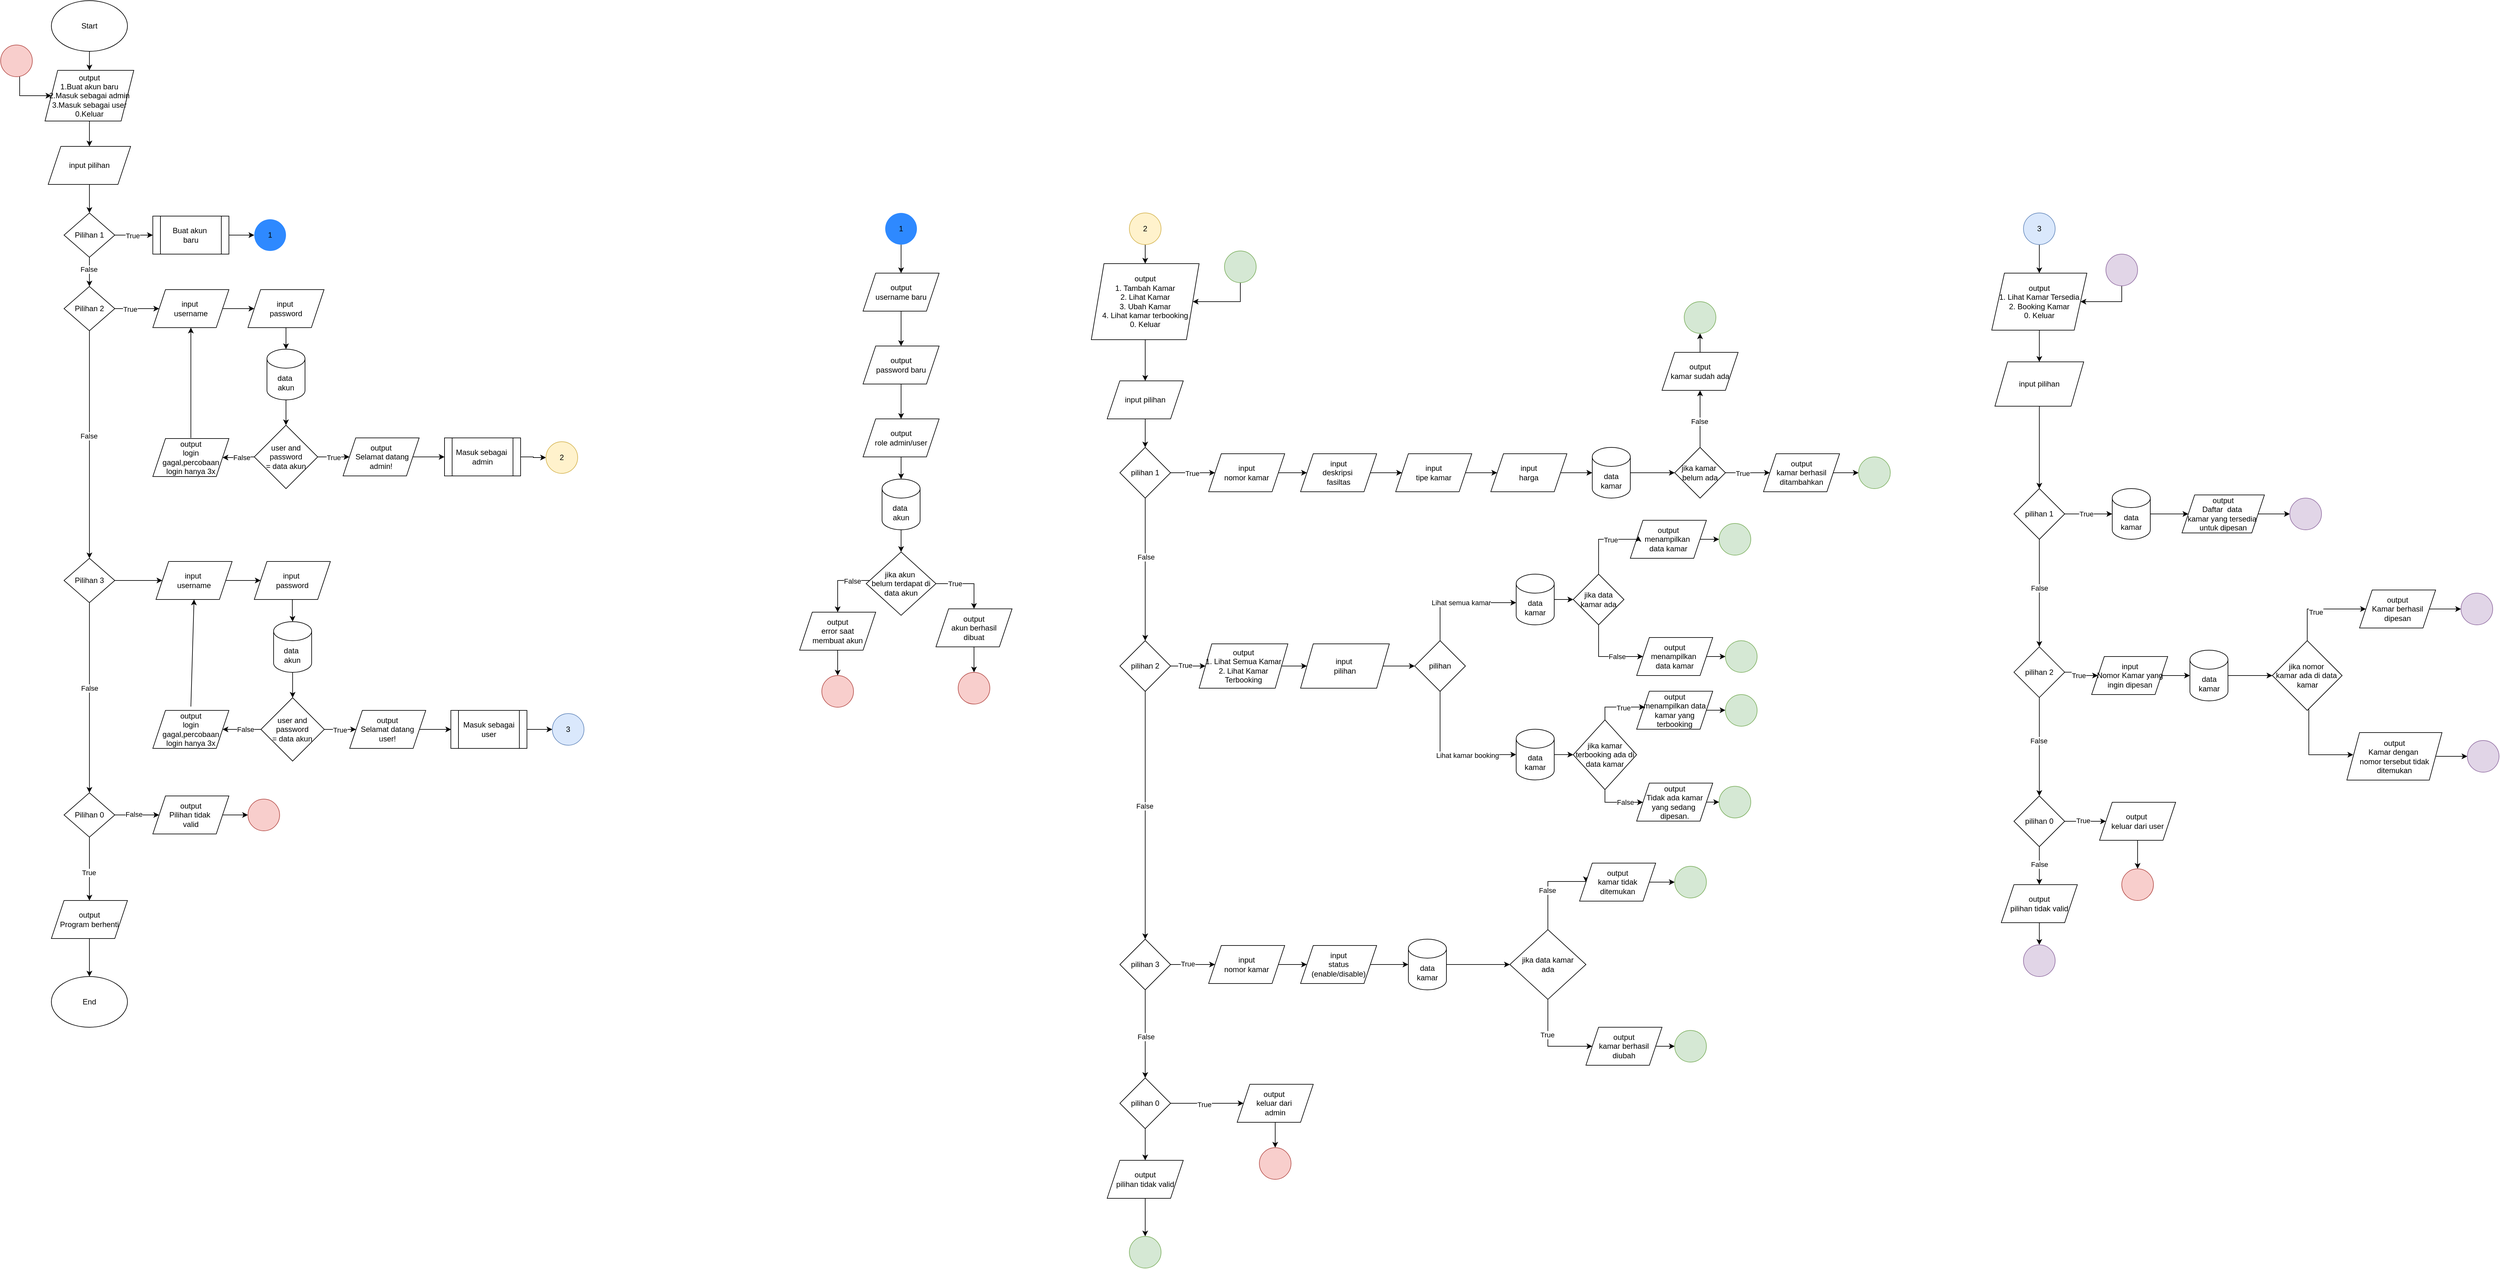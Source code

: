 <mxfile version="24.7.17">
  <diagram name="Page-1" id="F3nNIBb2NQYHFKJPvgiU">
    <mxGraphModel dx="1969" dy="984" grid="1" gridSize="10" guides="1" tooltips="1" connect="1" arrows="1" fold="1" page="1" pageScale="1" pageWidth="850" pageHeight="1100" math="0" shadow="0">
      <root>
        <mxCell id="0" />
        <mxCell id="1" parent="0" />
        <mxCell id="9306NAeqGHNyqq7dqVHE-3" value="" style="edgeStyle=orthogonalEdgeStyle;rounded=0;orthogonalLoop=1;jettySize=auto;html=1;" parent="1" source="9306NAeqGHNyqq7dqVHE-1" target="9306NAeqGHNyqq7dqVHE-2" edge="1">
          <mxGeometry relative="1" as="geometry" />
        </mxCell>
        <mxCell id="9306NAeqGHNyqq7dqVHE-1" value="Start" style="ellipse;whiteSpace=wrap;html=1;" parent="1" vertex="1">
          <mxGeometry x="200" y="40" width="120" height="80" as="geometry" />
        </mxCell>
        <mxCell id="9306NAeqGHNyqq7dqVHE-5" value="" style="edgeStyle=orthogonalEdgeStyle;rounded=0;orthogonalLoop=1;jettySize=auto;html=1;" parent="1" source="9306NAeqGHNyqq7dqVHE-2" target="9306NAeqGHNyqq7dqVHE-4" edge="1">
          <mxGeometry relative="1" as="geometry" />
        </mxCell>
        <mxCell id="9306NAeqGHNyqq7dqVHE-2" value="output&lt;div&gt;1.Buat akun baru&lt;br&gt;&lt;div&gt;2.Masuk sebagai admin&lt;/div&gt;&lt;div&gt;3.Masuk sebagai user&lt;/div&gt;&lt;div&gt;0.Keluar&lt;/div&gt;&lt;/div&gt;" style="shape=parallelogram;perimeter=parallelogramPerimeter;whiteSpace=wrap;html=1;fixedSize=1;" parent="1" vertex="1">
          <mxGeometry x="190" y="150" width="140" height="80" as="geometry" />
        </mxCell>
        <mxCell id="w00eylqivsFtThTXuI4Y-4" value="" style="edgeStyle=orthogonalEdgeStyle;rounded=0;orthogonalLoop=1;jettySize=auto;html=1;" parent="1" source="9306NAeqGHNyqq7dqVHE-4" target="w00eylqivsFtThTXuI4Y-1" edge="1">
          <mxGeometry relative="1" as="geometry" />
        </mxCell>
        <mxCell id="9306NAeqGHNyqq7dqVHE-4" value="input pilihan" style="shape=parallelogram;perimeter=parallelogramPerimeter;whiteSpace=wrap;html=1;fixedSize=1;" parent="1" vertex="1">
          <mxGeometry x="195" y="270" width="130" height="60" as="geometry" />
        </mxCell>
        <mxCell id="9306NAeqGHNyqq7dqVHE-12" value="" style="edgeStyle=orthogonalEdgeStyle;rounded=0;orthogonalLoop=1;jettySize=auto;html=1;" parent="1" source="9306NAeqGHNyqq7dqVHE-6" target="9306NAeqGHNyqq7dqVHE-11" edge="1">
          <mxGeometry relative="1" as="geometry" />
        </mxCell>
        <mxCell id="9306NAeqGHNyqq7dqVHE-18" value="False" style="edgeLabel;html=1;align=center;verticalAlign=middle;resizable=0;points=[];" parent="9306NAeqGHNyqq7dqVHE-12" vertex="1" connectable="0">
          <mxGeometry x="-0.075" y="-1" relative="1" as="geometry">
            <mxPoint as="offset" />
          </mxGeometry>
        </mxCell>
        <mxCell id="w00eylqivsFtThTXuI4Y-34" value="" style="edgeStyle=orthogonalEdgeStyle;rounded=0;orthogonalLoop=1;jettySize=auto;html=1;" parent="1" source="9306NAeqGHNyqq7dqVHE-6" target="w00eylqivsFtThTXuI4Y-33" edge="1">
          <mxGeometry relative="1" as="geometry" />
        </mxCell>
        <mxCell id="w00eylqivsFtThTXuI4Y-35" value="True" style="edgeLabel;html=1;align=center;verticalAlign=middle;resizable=0;points=[];" parent="w00eylqivsFtThTXuI4Y-34" vertex="1" connectable="0">
          <mxGeometry x="-0.324" y="-1" relative="1" as="geometry">
            <mxPoint as="offset" />
          </mxGeometry>
        </mxCell>
        <mxCell id="9306NAeqGHNyqq7dqVHE-6" value="Pilihan 2" style="rhombus;whiteSpace=wrap;html=1;" parent="1" vertex="1">
          <mxGeometry x="220" y="491" width="80" height="70" as="geometry" />
        </mxCell>
        <mxCell id="9306NAeqGHNyqq7dqVHE-30" value="" style="edgeStyle=orthogonalEdgeStyle;rounded=0;orthogonalLoop=1;jettySize=auto;html=1;" parent="1" source="9306NAeqGHNyqq7dqVHE-8" target="9306NAeqGHNyqq7dqVHE-29" edge="1">
          <mxGeometry relative="1" as="geometry" />
        </mxCell>
        <mxCell id="9306NAeqGHNyqq7dqVHE-8" value="Masuk sebagai&amp;nbsp;&lt;div&gt;admin&lt;/div&gt;" style="shape=process;whiteSpace=wrap;html=1;backgroundOutline=1;" parent="1" vertex="1">
          <mxGeometry x="820" y="730" width="120" height="60" as="geometry" />
        </mxCell>
        <mxCell id="9306NAeqGHNyqq7dqVHE-14" value="" style="edgeStyle=orthogonalEdgeStyle;rounded=0;orthogonalLoop=1;jettySize=auto;html=1;" parent="1" source="9306NAeqGHNyqq7dqVHE-11" target="9306NAeqGHNyqq7dqVHE-13" edge="1">
          <mxGeometry relative="1" as="geometry" />
        </mxCell>
        <mxCell id="9306NAeqGHNyqq7dqVHE-19" value="False" style="edgeLabel;html=1;align=center;verticalAlign=middle;resizable=0;points=[];" parent="9306NAeqGHNyqq7dqVHE-14" vertex="1" connectable="0">
          <mxGeometry x="-0.1" relative="1" as="geometry">
            <mxPoint as="offset" />
          </mxGeometry>
        </mxCell>
        <mxCell id="w00eylqivsFtThTXuI4Y-70" value="" style="edgeStyle=orthogonalEdgeStyle;rounded=0;orthogonalLoop=1;jettySize=auto;html=1;" parent="1" source="9306NAeqGHNyqq7dqVHE-11" target="w00eylqivsFtThTXuI4Y-56" edge="1">
          <mxGeometry relative="1" as="geometry" />
        </mxCell>
        <mxCell id="9306NAeqGHNyqq7dqVHE-11" value="Pilihan 3" style="rhombus;whiteSpace=wrap;html=1;" parent="1" vertex="1">
          <mxGeometry x="220" y="920" width="80" height="70" as="geometry" />
        </mxCell>
        <mxCell id="9306NAeqGHNyqq7dqVHE-21" value="" style="edgeStyle=orthogonalEdgeStyle;rounded=0;orthogonalLoop=1;jettySize=auto;html=1;" parent="1" source="9306NAeqGHNyqq7dqVHE-13" target="9306NAeqGHNyqq7dqVHE-20" edge="1">
          <mxGeometry relative="1" as="geometry" />
        </mxCell>
        <mxCell id="9306NAeqGHNyqq7dqVHE-22" value="True" style="edgeLabel;html=1;align=center;verticalAlign=middle;resizable=0;points=[];" parent="9306NAeqGHNyqq7dqVHE-21" vertex="1" connectable="0">
          <mxGeometry x="0.114" y="-1" relative="1" as="geometry">
            <mxPoint as="offset" />
          </mxGeometry>
        </mxCell>
        <mxCell id="9306NAeqGHNyqq7dqVHE-24" value="" style="edgeStyle=orthogonalEdgeStyle;rounded=0;orthogonalLoop=1;jettySize=auto;html=1;" parent="1" source="9306NAeqGHNyqq7dqVHE-13" target="9306NAeqGHNyqq7dqVHE-23" edge="1">
          <mxGeometry relative="1" as="geometry" />
        </mxCell>
        <mxCell id="9306NAeqGHNyqq7dqVHE-84" value="False" style="edgeLabel;html=1;align=center;verticalAlign=middle;resizable=0;points=[];" parent="9306NAeqGHNyqq7dqVHE-24" vertex="1" connectable="0">
          <mxGeometry x="-0.154" y="1" relative="1" as="geometry">
            <mxPoint as="offset" />
          </mxGeometry>
        </mxCell>
        <mxCell id="9306NAeqGHNyqq7dqVHE-13" value="Pilihan 0" style="rhombus;whiteSpace=wrap;html=1;" parent="1" vertex="1">
          <mxGeometry x="220" y="1290" width="80" height="70" as="geometry" />
        </mxCell>
        <mxCell id="9306NAeqGHNyqq7dqVHE-32" value="" style="edgeStyle=orthogonalEdgeStyle;rounded=0;orthogonalLoop=1;jettySize=auto;html=1;" parent="1" source="9306NAeqGHNyqq7dqVHE-15" target="9306NAeqGHNyqq7dqVHE-31" edge="1">
          <mxGeometry relative="1" as="geometry" />
        </mxCell>
        <mxCell id="9306NAeqGHNyqq7dqVHE-15" value="Masuk sebagai&lt;div&gt;user&lt;/div&gt;" style="shape=process;whiteSpace=wrap;html=1;backgroundOutline=1;" parent="1" vertex="1">
          <mxGeometry x="830" y="1160" width="120" height="60" as="geometry" />
        </mxCell>
        <mxCell id="9306NAeqGHNyqq7dqVHE-86" value="" style="edgeStyle=orthogonalEdgeStyle;rounded=0;orthogonalLoop=1;jettySize=auto;html=1;" parent="1" source="9306NAeqGHNyqq7dqVHE-20" target="9306NAeqGHNyqq7dqVHE-85" edge="1">
          <mxGeometry relative="1" as="geometry" />
        </mxCell>
        <mxCell id="9306NAeqGHNyqq7dqVHE-20" value="output&lt;div&gt;Program berhenti&lt;/div&gt;" style="shape=parallelogram;perimeter=parallelogramPerimeter;whiteSpace=wrap;html=1;fixedSize=1;" parent="1" vertex="1">
          <mxGeometry x="200" y="1460" width="120" height="60" as="geometry" />
        </mxCell>
        <mxCell id="9306NAeqGHNyqq7dqVHE-26" value="" style="edgeStyle=orthogonalEdgeStyle;rounded=0;orthogonalLoop=1;jettySize=auto;html=1;" parent="1" source="9306NAeqGHNyqq7dqVHE-23" target="9306NAeqGHNyqq7dqVHE-25" edge="1">
          <mxGeometry relative="1" as="geometry" />
        </mxCell>
        <mxCell id="9306NAeqGHNyqq7dqVHE-23" value="output&lt;div&gt;Pilihan tidak&amp;nbsp;&lt;/div&gt;&lt;div&gt;valid&lt;/div&gt;" style="shape=parallelogram;perimeter=parallelogramPerimeter;whiteSpace=wrap;html=1;fixedSize=1;" parent="1" vertex="1">
          <mxGeometry x="360" y="1295" width="120" height="60" as="geometry" />
        </mxCell>
        <mxCell id="9306NAeqGHNyqq7dqVHE-25" value="" style="ellipse;whiteSpace=wrap;html=1;fillColor=#f8cecc;strokeColor=#b85450;" parent="1" vertex="1">
          <mxGeometry x="510" y="1300" width="50" height="50" as="geometry" />
        </mxCell>
        <mxCell id="9306NAeqGHNyqq7dqVHE-28" value="" style="edgeStyle=orthogonalEdgeStyle;rounded=0;orthogonalLoop=1;jettySize=auto;html=1;" parent="1" source="9306NAeqGHNyqq7dqVHE-27" target="9306NAeqGHNyqq7dqVHE-2" edge="1">
          <mxGeometry relative="1" as="geometry">
            <Array as="points">
              <mxPoint x="150" y="190" />
            </Array>
          </mxGeometry>
        </mxCell>
        <mxCell id="9306NAeqGHNyqq7dqVHE-27" value="" style="ellipse;whiteSpace=wrap;html=1;fillColor=#f8cecc;strokeColor=#b85450;" parent="1" vertex="1">
          <mxGeometry x="120" y="110" width="50" height="50" as="geometry" />
        </mxCell>
        <mxCell id="9306NAeqGHNyqq7dqVHE-29" value="2" style="ellipse;whiteSpace=wrap;html=1;fillColor=#fff2cc;strokeColor=#d6b656;" parent="1" vertex="1">
          <mxGeometry x="980" y="736" width="50" height="50" as="geometry" />
        </mxCell>
        <mxCell id="9306NAeqGHNyqq7dqVHE-31" value="3" style="ellipse;whiteSpace=wrap;html=1;fillColor=#dae8fc;strokeColor=#6c8ebf;" parent="1" vertex="1">
          <mxGeometry x="990" y="1165" width="50" height="50" as="geometry" />
        </mxCell>
        <mxCell id="9306NAeqGHNyqq7dqVHE-35" value="" style="edgeStyle=orthogonalEdgeStyle;rounded=0;orthogonalLoop=1;jettySize=auto;html=1;" parent="1" source="9306NAeqGHNyqq7dqVHE-33" target="9306NAeqGHNyqq7dqVHE-34" edge="1">
          <mxGeometry relative="1" as="geometry" />
        </mxCell>
        <mxCell id="9306NAeqGHNyqq7dqVHE-33" value="2" style="ellipse;whiteSpace=wrap;html=1;fillColor=#fff2cc;strokeColor=#d6b656;" parent="1" vertex="1">
          <mxGeometry x="1900" y="375" width="50" height="50" as="geometry" />
        </mxCell>
        <mxCell id="9306NAeqGHNyqq7dqVHE-42" value="" style="edgeStyle=orthogonalEdgeStyle;rounded=0;orthogonalLoop=1;jettySize=auto;html=1;" parent="1" source="9306NAeqGHNyqq7dqVHE-34" target="9306NAeqGHNyqq7dqVHE-41" edge="1">
          <mxGeometry relative="1" as="geometry" />
        </mxCell>
        <mxCell id="9306NAeqGHNyqq7dqVHE-34" value="&lt;div&gt;output&lt;/div&gt;&lt;div&gt;1. Tambah Kamar&lt;/div&gt;&lt;div&gt;2. Lihat Kamar&lt;/div&gt;&lt;div&gt;3. Ubah Kamar&lt;/div&gt;&lt;div&gt;4. Lihat kamar terbooking&lt;/div&gt;&lt;div&gt;0. Keluar&lt;/div&gt;" style="shape=parallelogram;perimeter=parallelogramPerimeter;whiteSpace=wrap;html=1;fixedSize=1;" parent="1" vertex="1">
          <mxGeometry x="1840" y="455" width="170" height="120" as="geometry" />
        </mxCell>
        <mxCell id="9306NAeqGHNyqq7dqVHE-44" value="" style="edgeStyle=orthogonalEdgeStyle;rounded=0;orthogonalLoop=1;jettySize=auto;html=1;" parent="1" source="9306NAeqGHNyqq7dqVHE-41" target="9306NAeqGHNyqq7dqVHE-43" edge="1">
          <mxGeometry relative="1" as="geometry" />
        </mxCell>
        <mxCell id="9306NAeqGHNyqq7dqVHE-41" value="input pilihan" style="shape=parallelogram;perimeter=parallelogramPerimeter;whiteSpace=wrap;html=1;fixedSize=1;" parent="1" vertex="1">
          <mxGeometry x="1865" y="640" width="120" height="60" as="geometry" />
        </mxCell>
        <mxCell id="9306NAeqGHNyqq7dqVHE-46" value="" style="edgeStyle=orthogonalEdgeStyle;rounded=0;orthogonalLoop=1;jettySize=auto;html=1;" parent="1" source="9306NAeqGHNyqq7dqVHE-43" target="9306NAeqGHNyqq7dqVHE-45" edge="1">
          <mxGeometry relative="1" as="geometry" />
        </mxCell>
        <mxCell id="9306NAeqGHNyqq7dqVHE-76" value="False" style="edgeLabel;html=1;align=center;verticalAlign=middle;resizable=0;points=[];" parent="9306NAeqGHNyqq7dqVHE-46" vertex="1" connectable="0">
          <mxGeometry x="-0.175" y="1" relative="1" as="geometry">
            <mxPoint as="offset" />
          </mxGeometry>
        </mxCell>
        <mxCell id="9306NAeqGHNyqq7dqVHE-58" value="" style="edgeStyle=orthogonalEdgeStyle;rounded=0;orthogonalLoop=1;jettySize=auto;html=1;" parent="1" source="9306NAeqGHNyqq7dqVHE-43" target="9306NAeqGHNyqq7dqVHE-57" edge="1">
          <mxGeometry relative="1" as="geometry" />
        </mxCell>
        <mxCell id="9306NAeqGHNyqq7dqVHE-75" value="True" style="edgeLabel;html=1;align=center;verticalAlign=middle;resizable=0;points=[];" parent="9306NAeqGHNyqq7dqVHE-58" vertex="1" connectable="0">
          <mxGeometry x="-0.043" y="-1" relative="1" as="geometry">
            <mxPoint as="offset" />
          </mxGeometry>
        </mxCell>
        <mxCell id="9306NAeqGHNyqq7dqVHE-43" value="pilihan 1" style="rhombus;whiteSpace=wrap;html=1;" parent="1" vertex="1">
          <mxGeometry x="1885" y="745" width="80" height="80" as="geometry" />
        </mxCell>
        <mxCell id="9306NAeqGHNyqq7dqVHE-48" value="" style="edgeStyle=orthogonalEdgeStyle;rounded=0;orthogonalLoop=1;jettySize=auto;html=1;exitX=0.5;exitY=1;exitDx=0;exitDy=0;" parent="1" source="9306NAeqGHNyqq7dqVHE-45" target="9306NAeqGHNyqq7dqVHE-47" edge="1">
          <mxGeometry relative="1" as="geometry">
            <mxPoint x="1925" y="1410" as="sourcePoint" />
          </mxGeometry>
        </mxCell>
        <mxCell id="9306NAeqGHNyqq7dqVHE-107" value="False" style="edgeLabel;html=1;align=center;verticalAlign=middle;resizable=0;points=[];" parent="9306NAeqGHNyqq7dqVHE-48" vertex="1" connectable="0">
          <mxGeometry x="-0.074" y="-1" relative="1" as="geometry">
            <mxPoint as="offset" />
          </mxGeometry>
        </mxCell>
        <mxCell id="CITxqDvbWVBlNtM9Zf33-5" value="" style="edgeStyle=orthogonalEdgeStyle;rounded=0;orthogonalLoop=1;jettySize=auto;html=1;" parent="1" source="9306NAeqGHNyqq7dqVHE-45" target="CITxqDvbWVBlNtM9Zf33-4" edge="1">
          <mxGeometry relative="1" as="geometry" />
        </mxCell>
        <mxCell id="CITxqDvbWVBlNtM9Zf33-8" value="True" style="edgeLabel;html=1;align=center;verticalAlign=middle;resizable=0;points=[];" parent="CITxqDvbWVBlNtM9Zf33-5" vertex="1" connectable="0">
          <mxGeometry x="-0.164" y="1" relative="1" as="geometry">
            <mxPoint as="offset" />
          </mxGeometry>
        </mxCell>
        <mxCell id="9306NAeqGHNyqq7dqVHE-45" value="pilihan 2" style="rhombus;whiteSpace=wrap;html=1;" parent="1" vertex="1">
          <mxGeometry x="1885" y="1050" width="80" height="80" as="geometry" />
        </mxCell>
        <mxCell id="9306NAeqGHNyqq7dqVHE-50" value="" style="edgeStyle=orthogonalEdgeStyle;rounded=0;orthogonalLoop=1;jettySize=auto;html=1;" parent="1" source="9306NAeqGHNyqq7dqVHE-47" edge="1">
          <mxGeometry relative="1" as="geometry">
            <mxPoint x="1925" y="1740" as="targetPoint" />
          </mxGeometry>
        </mxCell>
        <mxCell id="9306NAeqGHNyqq7dqVHE-108" value="False" style="edgeLabel;html=1;align=center;verticalAlign=middle;resizable=0;points=[];" parent="9306NAeqGHNyqq7dqVHE-50" vertex="1" connectable="0">
          <mxGeometry x="0.065" relative="1" as="geometry">
            <mxPoint as="offset" />
          </mxGeometry>
        </mxCell>
        <mxCell id="9306NAeqGHNyqq7dqVHE-105" value="" style="edgeStyle=orthogonalEdgeStyle;rounded=0;orthogonalLoop=1;jettySize=auto;html=1;" parent="1" source="9306NAeqGHNyqq7dqVHE-47" target="9306NAeqGHNyqq7dqVHE-89" edge="1">
          <mxGeometry relative="1" as="geometry" />
        </mxCell>
        <mxCell id="9306NAeqGHNyqq7dqVHE-106" value="True" style="edgeLabel;html=1;align=center;verticalAlign=middle;resizable=0;points=[];" parent="9306NAeqGHNyqq7dqVHE-105" vertex="1" connectable="0">
          <mxGeometry x="-0.238" y="1" relative="1" as="geometry">
            <mxPoint as="offset" />
          </mxGeometry>
        </mxCell>
        <mxCell id="9306NAeqGHNyqq7dqVHE-47" value="pilihan 3" style="rhombus;whiteSpace=wrap;html=1;" parent="1" vertex="1">
          <mxGeometry x="1885" y="1521" width="80" height="80" as="geometry" />
        </mxCell>
        <mxCell id="9306NAeqGHNyqq7dqVHE-162" value="" style="edgeStyle=orthogonalEdgeStyle;rounded=0;orthogonalLoop=1;jettySize=auto;html=1;" parent="1" source="9306NAeqGHNyqq7dqVHE-53" target="9306NAeqGHNyqq7dqVHE-161" edge="1">
          <mxGeometry relative="1" as="geometry" />
        </mxCell>
        <mxCell id="9306NAeqGHNyqq7dqVHE-163" value="True" style="edgeLabel;html=1;align=center;verticalAlign=middle;resizable=0;points=[];" parent="9306NAeqGHNyqq7dqVHE-162" vertex="1" connectable="0">
          <mxGeometry x="-0.086" y="-2" relative="1" as="geometry">
            <mxPoint as="offset" />
          </mxGeometry>
        </mxCell>
        <mxCell id="9306NAeqGHNyqq7dqVHE-167" value="" style="edgeStyle=orthogonalEdgeStyle;rounded=0;orthogonalLoop=1;jettySize=auto;html=1;" parent="1" source="9306NAeqGHNyqq7dqVHE-53" target="9306NAeqGHNyqq7dqVHE-166" edge="1">
          <mxGeometry relative="1" as="geometry" />
        </mxCell>
        <mxCell id="9306NAeqGHNyqq7dqVHE-53" value="pilihan 0" style="rhombus;whiteSpace=wrap;html=1;" parent="1" vertex="1">
          <mxGeometry x="1885" y="1740" width="80" height="80" as="geometry" />
        </mxCell>
        <mxCell id="9306NAeqGHNyqq7dqVHE-60" value="" style="edgeStyle=orthogonalEdgeStyle;rounded=0;orthogonalLoop=1;jettySize=auto;html=1;" parent="1" source="9306NAeqGHNyqq7dqVHE-57" target="9306NAeqGHNyqq7dqVHE-59" edge="1">
          <mxGeometry relative="1" as="geometry" />
        </mxCell>
        <mxCell id="9306NAeqGHNyqq7dqVHE-57" value="input&lt;div&gt;nomor kamar&lt;/div&gt;" style="shape=parallelogram;perimeter=parallelogramPerimeter;whiteSpace=wrap;html=1;fixedSize=1;" parent="1" vertex="1">
          <mxGeometry x="2025" y="755" width="120" height="60" as="geometry" />
        </mxCell>
        <mxCell id="9306NAeqGHNyqq7dqVHE-62" value="" style="edgeStyle=orthogonalEdgeStyle;rounded=0;orthogonalLoop=1;jettySize=auto;html=1;" parent="1" source="9306NAeqGHNyqq7dqVHE-59" target="9306NAeqGHNyqq7dqVHE-61" edge="1">
          <mxGeometry relative="1" as="geometry" />
        </mxCell>
        <mxCell id="9306NAeqGHNyqq7dqVHE-59" value="input&lt;div&gt;&lt;span style=&quot;background-color: initial;&quot;&gt;deskripsi&amp;nbsp;&lt;/span&gt;&lt;/div&gt;&lt;div&gt;&lt;span style=&quot;background-color: initial;&quot;&gt;fasiltas&lt;/span&gt;&lt;br&gt;&lt;/div&gt;" style="shape=parallelogram;perimeter=parallelogramPerimeter;whiteSpace=wrap;html=1;fixedSize=1;" parent="1" vertex="1">
          <mxGeometry x="2170" y="755" width="120" height="60" as="geometry" />
        </mxCell>
        <mxCell id="9306NAeqGHNyqq7dqVHE-64" value="" style="edgeStyle=orthogonalEdgeStyle;rounded=0;orthogonalLoop=1;jettySize=auto;html=1;" parent="1" source="9306NAeqGHNyqq7dqVHE-61" target="9306NAeqGHNyqq7dqVHE-63" edge="1">
          <mxGeometry relative="1" as="geometry" />
        </mxCell>
        <mxCell id="9306NAeqGHNyqq7dqVHE-61" value="input&lt;div&gt;tipe kamar&lt;/div&gt;" style="shape=parallelogram;perimeter=parallelogramPerimeter;whiteSpace=wrap;html=1;fixedSize=1;" parent="1" vertex="1">
          <mxGeometry x="2320" y="755" width="120" height="60" as="geometry" />
        </mxCell>
        <mxCell id="9306NAeqGHNyqq7dqVHE-66" value="" style="edgeStyle=orthogonalEdgeStyle;rounded=0;orthogonalLoop=1;jettySize=auto;html=1;" parent="1" source="9306NAeqGHNyqq7dqVHE-63" target="9306NAeqGHNyqq7dqVHE-65" edge="1">
          <mxGeometry relative="1" as="geometry" />
        </mxCell>
        <mxCell id="9306NAeqGHNyqq7dqVHE-63" value="input&lt;div&gt;harga&lt;/div&gt;" style="shape=parallelogram;perimeter=parallelogramPerimeter;whiteSpace=wrap;html=1;fixedSize=1;" parent="1" vertex="1">
          <mxGeometry x="2470" y="755" width="120" height="60" as="geometry" />
        </mxCell>
        <mxCell id="9306NAeqGHNyqq7dqVHE-68" value="" style="edgeStyle=orthogonalEdgeStyle;rounded=0;orthogonalLoop=1;jettySize=auto;html=1;" parent="1" source="9306NAeqGHNyqq7dqVHE-65" target="9306NAeqGHNyqq7dqVHE-67" edge="1">
          <mxGeometry relative="1" as="geometry" />
        </mxCell>
        <mxCell id="9306NAeqGHNyqq7dqVHE-65" value="data kamar" style="shape=cylinder3;whiteSpace=wrap;html=1;boundedLbl=1;backgroundOutline=1;size=15;" parent="1" vertex="1">
          <mxGeometry x="2630" y="745" width="60" height="80" as="geometry" />
        </mxCell>
        <mxCell id="9306NAeqGHNyqq7dqVHE-70" value="" style="edgeStyle=orthogonalEdgeStyle;rounded=0;orthogonalLoop=1;jettySize=auto;html=1;" parent="1" source="9306NAeqGHNyqq7dqVHE-67" target="9306NAeqGHNyqq7dqVHE-69" edge="1">
          <mxGeometry relative="1" as="geometry" />
        </mxCell>
        <mxCell id="9306NAeqGHNyqq7dqVHE-71" value="True" style="edgeLabel;html=1;align=center;verticalAlign=middle;resizable=0;points=[];" parent="9306NAeqGHNyqq7dqVHE-70" vertex="1" connectable="0">
          <mxGeometry x="-0.23" y="-1" relative="1" as="geometry">
            <mxPoint as="offset" />
          </mxGeometry>
        </mxCell>
        <mxCell id="9306NAeqGHNyqq7dqVHE-73" value="" style="edgeStyle=orthogonalEdgeStyle;rounded=0;orthogonalLoop=1;jettySize=auto;html=1;" parent="1" source="9306NAeqGHNyqq7dqVHE-67" target="9306NAeqGHNyqq7dqVHE-72" edge="1">
          <mxGeometry relative="1" as="geometry" />
        </mxCell>
        <mxCell id="9306NAeqGHNyqq7dqVHE-74" value="False" style="edgeLabel;html=1;align=center;verticalAlign=middle;resizable=0;points=[];" parent="9306NAeqGHNyqq7dqVHE-73" vertex="1" connectable="0">
          <mxGeometry x="-0.088" y="1" relative="1" as="geometry">
            <mxPoint as="offset" />
          </mxGeometry>
        </mxCell>
        <mxCell id="9306NAeqGHNyqq7dqVHE-67" value="jika kamar&amp;nbsp;&lt;div&gt;belum ada&lt;/div&gt;" style="rhombus;whiteSpace=wrap;html=1;" parent="1" vertex="1">
          <mxGeometry x="2760" y="745" width="80" height="80" as="geometry" />
        </mxCell>
        <mxCell id="9306NAeqGHNyqq7dqVHE-112" value="" style="edgeStyle=orthogonalEdgeStyle;rounded=0;orthogonalLoop=1;jettySize=auto;html=1;" parent="1" source="9306NAeqGHNyqq7dqVHE-69" target="9306NAeqGHNyqq7dqVHE-111" edge="1">
          <mxGeometry relative="1" as="geometry" />
        </mxCell>
        <mxCell id="9306NAeqGHNyqq7dqVHE-69" value="output&lt;div&gt;kamar berhasil&lt;/div&gt;&lt;div&gt;ditambahkan&lt;/div&gt;" style="shape=parallelogram;perimeter=parallelogramPerimeter;whiteSpace=wrap;html=1;fixedSize=1;" parent="1" vertex="1">
          <mxGeometry x="2900" y="755" width="120" height="60" as="geometry" />
        </mxCell>
        <mxCell id="9306NAeqGHNyqq7dqVHE-114" value="" style="edgeStyle=orthogonalEdgeStyle;rounded=0;orthogonalLoop=1;jettySize=auto;html=1;" parent="1" source="9306NAeqGHNyqq7dqVHE-72" target="9306NAeqGHNyqq7dqVHE-113" edge="1">
          <mxGeometry relative="1" as="geometry" />
        </mxCell>
        <mxCell id="9306NAeqGHNyqq7dqVHE-72" value="output&lt;div&gt;kamar sudah ada&lt;/div&gt;" style="shape=parallelogram;perimeter=parallelogramPerimeter;whiteSpace=wrap;html=1;fixedSize=1;" parent="1" vertex="1">
          <mxGeometry x="2740" y="595" width="120" height="60" as="geometry" />
        </mxCell>
        <mxCell id="CITxqDvbWVBlNtM9Zf33-14" value="" style="edgeStyle=orthogonalEdgeStyle;rounded=0;orthogonalLoop=1;jettySize=auto;html=1;" parent="1" source="9306NAeqGHNyqq7dqVHE-79" target="CITxqDvbWVBlNtM9Zf33-13" edge="1">
          <mxGeometry relative="1" as="geometry" />
        </mxCell>
        <mxCell id="9306NAeqGHNyqq7dqVHE-79" value="data kamar" style="shape=cylinder3;whiteSpace=wrap;html=1;boundedLbl=1;backgroundOutline=1;size=15;" parent="1" vertex="1">
          <mxGeometry x="2510" y="945" width="60" height="80" as="geometry" />
        </mxCell>
        <mxCell id="9306NAeqGHNyqq7dqVHE-116" value="" style="edgeStyle=orthogonalEdgeStyle;rounded=0;orthogonalLoop=1;jettySize=auto;html=1;" parent="1" source="9306NAeqGHNyqq7dqVHE-82" target="9306NAeqGHNyqq7dqVHE-115" edge="1">
          <mxGeometry relative="1" as="geometry" />
        </mxCell>
        <mxCell id="9306NAeqGHNyqq7dqVHE-82" value="output&lt;div&gt;menampilkan&amp;nbsp;&lt;/div&gt;&lt;div&gt;data kamar&lt;/div&gt;" style="shape=parallelogram;perimeter=parallelogramPerimeter;whiteSpace=wrap;html=1;fixedSize=1;" parent="1" vertex="1">
          <mxGeometry x="2690" y="860" width="120" height="60" as="geometry" />
        </mxCell>
        <mxCell id="9306NAeqGHNyqq7dqVHE-85" value="End" style="ellipse;whiteSpace=wrap;html=1;" parent="1" vertex="1">
          <mxGeometry x="200" y="1580" width="120" height="80" as="geometry" />
        </mxCell>
        <mxCell id="9306NAeqGHNyqq7dqVHE-88" value="" style="edgeStyle=orthogonalEdgeStyle;rounded=0;orthogonalLoop=1;jettySize=auto;html=1;" parent="1" source="9306NAeqGHNyqq7dqVHE-89" target="9306NAeqGHNyqq7dqVHE-91" edge="1">
          <mxGeometry relative="1" as="geometry" />
        </mxCell>
        <mxCell id="9306NAeqGHNyqq7dqVHE-89" value="input&lt;div&gt;nomor kamar&lt;/div&gt;" style="shape=parallelogram;perimeter=parallelogramPerimeter;whiteSpace=wrap;html=1;fixedSize=1;" parent="1" vertex="1">
          <mxGeometry x="2025" y="1531" width="120" height="60" as="geometry" />
        </mxCell>
        <mxCell id="w00eylqivsFtThTXuI4Y-71" value="" style="edgeStyle=orthogonalEdgeStyle;rounded=0;orthogonalLoop=1;jettySize=auto;html=1;" parent="1" source="9306NAeqGHNyqq7dqVHE-91" target="9306NAeqGHNyqq7dqVHE-97" edge="1">
          <mxGeometry relative="1" as="geometry" />
        </mxCell>
        <mxCell id="9306NAeqGHNyqq7dqVHE-91" value="input&lt;div&gt;status (enable/disable)&lt;/div&gt;" style="shape=parallelogram;perimeter=parallelogramPerimeter;whiteSpace=wrap;html=1;fixedSize=1;" parent="1" vertex="1">
          <mxGeometry x="2170" y="1531" width="120" height="60" as="geometry" />
        </mxCell>
        <mxCell id="9306NAeqGHNyqq7dqVHE-96" value="" style="edgeStyle=orthogonalEdgeStyle;rounded=0;orthogonalLoop=1;jettySize=auto;html=1;" parent="1" source="9306NAeqGHNyqq7dqVHE-97" target="9306NAeqGHNyqq7dqVHE-102" edge="1">
          <mxGeometry relative="1" as="geometry" />
        </mxCell>
        <mxCell id="9306NAeqGHNyqq7dqVHE-97" value="data kamar" style="shape=cylinder3;whiteSpace=wrap;html=1;boundedLbl=1;backgroundOutline=1;size=15;" parent="1" vertex="1">
          <mxGeometry x="2340" y="1521" width="60" height="80" as="geometry" />
        </mxCell>
        <mxCell id="9306NAeqGHNyqq7dqVHE-98" value="" style="edgeStyle=orthogonalEdgeStyle;rounded=0;orthogonalLoop=1;jettySize=auto;html=1;entryX=0;entryY=0.5;entryDx=0;entryDy=0;" parent="1" source="9306NAeqGHNyqq7dqVHE-102" target="9306NAeqGHNyqq7dqVHE-103" edge="1">
          <mxGeometry relative="1" as="geometry">
            <Array as="points">
              <mxPoint x="2560" y="1690" />
            </Array>
          </mxGeometry>
        </mxCell>
        <mxCell id="9306NAeqGHNyqq7dqVHE-99" value="True" style="edgeLabel;html=1;align=center;verticalAlign=middle;resizable=0;points=[];" parent="9306NAeqGHNyqq7dqVHE-98" vertex="1" connectable="0">
          <mxGeometry x="-0.23" y="-1" relative="1" as="geometry">
            <mxPoint as="offset" />
          </mxGeometry>
        </mxCell>
        <mxCell id="9306NAeqGHNyqq7dqVHE-100" value="" style="edgeStyle=orthogonalEdgeStyle;rounded=0;orthogonalLoop=1;jettySize=auto;html=1;entryX=0;entryY=0.5;entryDx=0;entryDy=0;" parent="1" source="9306NAeqGHNyqq7dqVHE-102" target="9306NAeqGHNyqq7dqVHE-104" edge="1">
          <mxGeometry relative="1" as="geometry">
            <Array as="points">
              <mxPoint x="2560" y="1430" />
            </Array>
          </mxGeometry>
        </mxCell>
        <mxCell id="9306NAeqGHNyqq7dqVHE-101" value="False" style="edgeLabel;html=1;align=center;verticalAlign=middle;resizable=0;points=[];" parent="9306NAeqGHNyqq7dqVHE-100" vertex="1" connectable="0">
          <mxGeometry x="-0.088" y="1" relative="1" as="geometry">
            <mxPoint as="offset" />
          </mxGeometry>
        </mxCell>
        <mxCell id="9306NAeqGHNyqq7dqVHE-102" value="jika data kamar&lt;div&gt;ada&lt;/div&gt;" style="rhombus;whiteSpace=wrap;html=1;" parent="1" vertex="1">
          <mxGeometry x="2500" y="1506" width="120" height="110" as="geometry" />
        </mxCell>
        <mxCell id="CITxqDvbWVBlNtM9Zf33-39" value="" style="edgeStyle=orthogonalEdgeStyle;rounded=0;orthogonalLoop=1;jettySize=auto;html=1;" parent="1" source="9306NAeqGHNyqq7dqVHE-103" target="9306NAeqGHNyqq7dqVHE-120" edge="1">
          <mxGeometry relative="1" as="geometry" />
        </mxCell>
        <mxCell id="9306NAeqGHNyqq7dqVHE-103" value="output&lt;div&gt;kamar berhasil&lt;/div&gt;&lt;div&gt;diubah&lt;/div&gt;" style="shape=parallelogram;perimeter=parallelogramPerimeter;whiteSpace=wrap;html=1;fixedSize=1;" parent="1" vertex="1">
          <mxGeometry x="2620" y="1660" width="120" height="60" as="geometry" />
        </mxCell>
        <mxCell id="9306NAeqGHNyqq7dqVHE-118" value="" style="edgeStyle=orthogonalEdgeStyle;rounded=0;orthogonalLoop=1;jettySize=auto;html=1;" parent="1" source="9306NAeqGHNyqq7dqVHE-104" target="9306NAeqGHNyqq7dqVHE-117" edge="1">
          <mxGeometry relative="1" as="geometry" />
        </mxCell>
        <mxCell id="9306NAeqGHNyqq7dqVHE-104" value="output&lt;div&gt;kamar tidak ditemukan&lt;/div&gt;" style="shape=parallelogram;perimeter=parallelogramPerimeter;whiteSpace=wrap;html=1;fixedSize=1;" parent="1" vertex="1">
          <mxGeometry x="2610" y="1401" width="120" height="60" as="geometry" />
        </mxCell>
        <mxCell id="9306NAeqGHNyqq7dqVHE-110" value="" style="edgeStyle=orthogonalEdgeStyle;rounded=0;orthogonalLoop=1;jettySize=auto;html=1;exitX=0.5;exitY=1;exitDx=0;exitDy=0;" parent="1" source="9306NAeqGHNyqq7dqVHE-109" target="9306NAeqGHNyqq7dqVHE-34" edge="1">
          <mxGeometry relative="1" as="geometry" />
        </mxCell>
        <mxCell id="9306NAeqGHNyqq7dqVHE-109" value="" style="ellipse;whiteSpace=wrap;html=1;fillColor=#d5e8d4;strokeColor=#82b366;" parent="1" vertex="1">
          <mxGeometry x="2050" y="435" width="50" height="50" as="geometry" />
        </mxCell>
        <mxCell id="9306NAeqGHNyqq7dqVHE-111" value="" style="ellipse;whiteSpace=wrap;html=1;fillColor=#d5e8d4;strokeColor=#82b366;" parent="1" vertex="1">
          <mxGeometry x="3050" y="760" width="50" height="50" as="geometry" />
        </mxCell>
        <mxCell id="9306NAeqGHNyqq7dqVHE-113" value="" style="ellipse;whiteSpace=wrap;html=1;fillColor=#d5e8d4;strokeColor=#82b366;" parent="1" vertex="1">
          <mxGeometry x="2775" y="515" width="50" height="50" as="geometry" />
        </mxCell>
        <mxCell id="9306NAeqGHNyqq7dqVHE-115" value="" style="ellipse;whiteSpace=wrap;html=1;fillColor=#d5e8d4;strokeColor=#82b366;" parent="1" vertex="1">
          <mxGeometry x="2830" y="865" width="50" height="50" as="geometry" />
        </mxCell>
        <mxCell id="9306NAeqGHNyqq7dqVHE-117" value="" style="ellipse;whiteSpace=wrap;html=1;fillColor=#d5e8d4;strokeColor=#82b366;" parent="1" vertex="1">
          <mxGeometry x="2760" y="1406" width="50" height="50" as="geometry" />
        </mxCell>
        <mxCell id="9306NAeqGHNyqq7dqVHE-120" value="" style="ellipse;whiteSpace=wrap;html=1;fillColor=#d5e8d4;strokeColor=#82b366;" parent="1" vertex="1">
          <mxGeometry x="2760" y="1665" width="50" height="50" as="geometry" />
        </mxCell>
        <mxCell id="9306NAeqGHNyqq7dqVHE-171" value="" style="edgeStyle=orthogonalEdgeStyle;rounded=0;orthogonalLoop=1;jettySize=auto;html=1;" parent="1" source="9306NAeqGHNyqq7dqVHE-161" target="9306NAeqGHNyqq7dqVHE-170" edge="1">
          <mxGeometry relative="1" as="geometry" />
        </mxCell>
        <mxCell id="9306NAeqGHNyqq7dqVHE-161" value="output&amp;nbsp;&lt;div&gt;keluar dari&amp;nbsp;&lt;/div&gt;&lt;div&gt;admin&lt;/div&gt;" style="shape=parallelogram;perimeter=parallelogramPerimeter;whiteSpace=wrap;html=1;fixedSize=1;" parent="1" vertex="1">
          <mxGeometry x="2070" y="1750" width="120" height="60" as="geometry" />
        </mxCell>
        <mxCell id="9306NAeqGHNyqq7dqVHE-169" value="" style="edgeStyle=orthogonalEdgeStyle;rounded=0;orthogonalLoop=1;jettySize=auto;html=1;" parent="1" source="9306NAeqGHNyqq7dqVHE-166" target="9306NAeqGHNyqq7dqVHE-168" edge="1">
          <mxGeometry relative="1" as="geometry" />
        </mxCell>
        <mxCell id="9306NAeqGHNyqq7dqVHE-166" value="output&lt;div&gt;pilihan tidak valid&lt;/div&gt;" style="shape=parallelogram;perimeter=parallelogramPerimeter;whiteSpace=wrap;html=1;fixedSize=1;" parent="1" vertex="1">
          <mxGeometry x="1865" y="1870" width="120" height="60" as="geometry" />
        </mxCell>
        <mxCell id="9306NAeqGHNyqq7dqVHE-168" value="" style="ellipse;whiteSpace=wrap;html=1;fillColor=#d5e8d4;strokeColor=#82b366;" parent="1" vertex="1">
          <mxGeometry x="1900" y="1990" width="50" height="50" as="geometry" />
        </mxCell>
        <mxCell id="9306NAeqGHNyqq7dqVHE-170" value="" style="ellipse;whiteSpace=wrap;html=1;fillColor=#f8cecc;strokeColor=#b85450;" parent="1" vertex="1">
          <mxGeometry x="2105" y="1850" width="50" height="50" as="geometry" />
        </mxCell>
        <mxCell id="9306NAeqGHNyqq7dqVHE-174" value="" style="edgeStyle=orthogonalEdgeStyle;rounded=0;orthogonalLoop=1;jettySize=auto;html=1;" parent="1" source="9306NAeqGHNyqq7dqVHE-172" target="9306NAeqGHNyqq7dqVHE-173" edge="1">
          <mxGeometry relative="1" as="geometry" />
        </mxCell>
        <mxCell id="9306NAeqGHNyqq7dqVHE-172" value="3" style="ellipse;whiteSpace=wrap;html=1;fillColor=#dae8fc;strokeColor=#6c8ebf;" parent="1" vertex="1">
          <mxGeometry x="3310" y="375" width="50" height="50" as="geometry" />
        </mxCell>
        <mxCell id="9306NAeqGHNyqq7dqVHE-176" value="" style="edgeStyle=orthogonalEdgeStyle;rounded=0;orthogonalLoop=1;jettySize=auto;html=1;" parent="1" source="9306NAeqGHNyqq7dqVHE-173" target="9306NAeqGHNyqq7dqVHE-175" edge="1">
          <mxGeometry relative="1" as="geometry" />
        </mxCell>
        <mxCell id="9306NAeqGHNyqq7dqVHE-173" value="output&lt;div&gt;&lt;div&gt;1. Lihat Kamar Tersedia&lt;/div&gt;&lt;div&gt;2. Booking Kamar&lt;/div&gt;&lt;div&gt;0. Keluar&lt;/div&gt;&lt;/div&gt;" style="shape=parallelogram;perimeter=parallelogramPerimeter;whiteSpace=wrap;html=1;fixedSize=1;" parent="1" vertex="1">
          <mxGeometry x="3260" y="470" width="150" height="90" as="geometry" />
        </mxCell>
        <mxCell id="9306NAeqGHNyqq7dqVHE-178" value="" style="edgeStyle=orthogonalEdgeStyle;rounded=0;orthogonalLoop=1;jettySize=auto;html=1;" parent="1" source="9306NAeqGHNyqq7dqVHE-175" target="9306NAeqGHNyqq7dqVHE-177" edge="1">
          <mxGeometry relative="1" as="geometry" />
        </mxCell>
        <mxCell id="9306NAeqGHNyqq7dqVHE-175" value="input pilihan" style="shape=parallelogram;perimeter=parallelogramPerimeter;whiteSpace=wrap;html=1;fixedSize=1;" parent="1" vertex="1">
          <mxGeometry x="3265" y="610" width="140" height="70" as="geometry" />
        </mxCell>
        <mxCell id="9306NAeqGHNyqq7dqVHE-180" value="" style="edgeStyle=orthogonalEdgeStyle;rounded=0;orthogonalLoop=1;jettySize=auto;html=1;" parent="1" source="9306NAeqGHNyqq7dqVHE-177" target="9306NAeqGHNyqq7dqVHE-179" edge="1">
          <mxGeometry relative="1" as="geometry">
            <Array as="points">
              <mxPoint x="3335" y="970" />
              <mxPoint x="3335" y="970" />
            </Array>
          </mxGeometry>
        </mxCell>
        <mxCell id="9306NAeqGHNyqq7dqVHE-193" value="False" style="edgeLabel;html=1;align=center;verticalAlign=middle;resizable=0;points=[];" parent="9306NAeqGHNyqq7dqVHE-180" vertex="1" connectable="0">
          <mxGeometry x="-0.1" relative="1" as="geometry">
            <mxPoint as="offset" />
          </mxGeometry>
        </mxCell>
        <mxCell id="9306NAeqGHNyqq7dqVHE-184" value="" style="edgeStyle=orthogonalEdgeStyle;rounded=0;orthogonalLoop=1;jettySize=auto;html=1;" parent="1" source="9306NAeqGHNyqq7dqVHE-177" target="9306NAeqGHNyqq7dqVHE-183" edge="1">
          <mxGeometry relative="1" as="geometry" />
        </mxCell>
        <mxCell id="9306NAeqGHNyqq7dqVHE-187" value="True" style="edgeLabel;html=1;align=center;verticalAlign=middle;resizable=0;points=[];" parent="9306NAeqGHNyqq7dqVHE-184" vertex="1" connectable="0">
          <mxGeometry x="-0.074" relative="1" as="geometry">
            <mxPoint x="-1" as="offset" />
          </mxGeometry>
        </mxCell>
        <mxCell id="9306NAeqGHNyqq7dqVHE-177" value="pilihan 1" style="rhombus;whiteSpace=wrap;html=1;" parent="1" vertex="1">
          <mxGeometry x="3295" y="810" width="80" height="80" as="geometry" />
        </mxCell>
        <mxCell id="9306NAeqGHNyqq7dqVHE-182" value="" style="edgeStyle=orthogonalEdgeStyle;rounded=0;orthogonalLoop=1;jettySize=auto;html=1;" parent="1" source="9306NAeqGHNyqq7dqVHE-179" target="9306NAeqGHNyqq7dqVHE-181" edge="1">
          <mxGeometry relative="1" as="geometry" />
        </mxCell>
        <mxCell id="w00eylqivsFtThTXuI4Y-74" value="False" style="edgeLabel;html=1;align=center;verticalAlign=middle;resizable=0;points=[];" parent="9306NAeqGHNyqq7dqVHE-182" vertex="1" connectable="0">
          <mxGeometry x="-0.122" y="-1" relative="1" as="geometry">
            <mxPoint as="offset" />
          </mxGeometry>
        </mxCell>
        <mxCell id="9306NAeqGHNyqq7dqVHE-195" value="" style="edgeStyle=orthogonalEdgeStyle;rounded=0;orthogonalLoop=1;jettySize=auto;html=1;" parent="1" source="9306NAeqGHNyqq7dqVHE-179" target="9306NAeqGHNyqq7dqVHE-194" edge="1">
          <mxGeometry relative="1" as="geometry" />
        </mxCell>
        <mxCell id="9306NAeqGHNyqq7dqVHE-196" value="True" style="edgeLabel;html=1;align=center;verticalAlign=middle;resizable=0;points=[];" parent="9306NAeqGHNyqq7dqVHE-195" vertex="1" connectable="0">
          <mxGeometry x="-0.057" relative="1" as="geometry">
            <mxPoint as="offset" />
          </mxGeometry>
        </mxCell>
        <mxCell id="9306NAeqGHNyqq7dqVHE-179" value="pilihan 2" style="rhombus;whiteSpace=wrap;html=1;" parent="1" vertex="1">
          <mxGeometry x="3295" y="1059.7" width="80" height="80" as="geometry" />
        </mxCell>
        <mxCell id="9306NAeqGHNyqq7dqVHE-212" value="" style="edgeStyle=orthogonalEdgeStyle;rounded=0;orthogonalLoop=1;jettySize=auto;html=1;" parent="1" source="9306NAeqGHNyqq7dqVHE-181" target="9306NAeqGHNyqq7dqVHE-211" edge="1">
          <mxGeometry relative="1" as="geometry" />
        </mxCell>
        <mxCell id="9306NAeqGHNyqq7dqVHE-213" value="True" style="edgeLabel;html=1;align=center;verticalAlign=middle;resizable=0;points=[];" parent="9306NAeqGHNyqq7dqVHE-212" vertex="1" connectable="0">
          <mxGeometry x="-0.126" y="1" relative="1" as="geometry">
            <mxPoint as="offset" />
          </mxGeometry>
        </mxCell>
        <mxCell id="9306NAeqGHNyqq7dqVHE-215" value="" style="edgeStyle=orthogonalEdgeStyle;rounded=0;orthogonalLoop=1;jettySize=auto;html=1;" parent="1" source="9306NAeqGHNyqq7dqVHE-181" target="9306NAeqGHNyqq7dqVHE-214" edge="1">
          <mxGeometry relative="1" as="geometry" />
        </mxCell>
        <mxCell id="9306NAeqGHNyqq7dqVHE-216" value="False" style="edgeLabel;html=1;align=center;verticalAlign=middle;resizable=0;points=[];" parent="9306NAeqGHNyqq7dqVHE-215" vertex="1" connectable="0">
          <mxGeometry x="-0.066" relative="1" as="geometry">
            <mxPoint as="offset" />
          </mxGeometry>
        </mxCell>
        <mxCell id="9306NAeqGHNyqq7dqVHE-181" value="pilihan 0" style="rhombus;whiteSpace=wrap;html=1;" parent="1" vertex="1">
          <mxGeometry x="3295" y="1295" width="80" height="80" as="geometry" />
        </mxCell>
        <mxCell id="9306NAeqGHNyqq7dqVHE-186" value="" style="edgeStyle=orthogonalEdgeStyle;rounded=0;orthogonalLoop=1;jettySize=auto;html=1;" parent="1" source="9306NAeqGHNyqq7dqVHE-183" target="9306NAeqGHNyqq7dqVHE-185" edge="1">
          <mxGeometry relative="1" as="geometry" />
        </mxCell>
        <mxCell id="9306NAeqGHNyqq7dqVHE-183" value="data kamar" style="shape=cylinder3;whiteSpace=wrap;html=1;boundedLbl=1;backgroundOutline=1;size=15;" parent="1" vertex="1">
          <mxGeometry x="3450" y="810" width="60" height="80" as="geometry" />
        </mxCell>
        <mxCell id="9306NAeqGHNyqq7dqVHE-192" value="" style="edgeStyle=orthogonalEdgeStyle;rounded=0;orthogonalLoop=1;jettySize=auto;html=1;" parent="1" source="9306NAeqGHNyqq7dqVHE-185" target="9306NAeqGHNyqq7dqVHE-191" edge="1">
          <mxGeometry relative="1" as="geometry" />
        </mxCell>
        <mxCell id="9306NAeqGHNyqq7dqVHE-185" value="output&lt;div&gt;Daftar&amp;nbsp;&amp;nbsp;&lt;span style=&quot;background-color: initial;&quot;&gt;data&amp;nbsp;&lt;/span&gt;&lt;/div&gt;&lt;div&gt;&lt;span style=&quot;background-color: initial;&quot;&gt;kamar&amp;nbsp;&lt;/span&gt;&lt;span style=&quot;background-color: initial;&quot;&gt;yang tersedia&amp;nbsp;&lt;/span&gt;&lt;/div&gt;&lt;div&gt;untuk dipesan&lt;br&gt;&lt;/div&gt;" style="shape=parallelogram;perimeter=parallelogramPerimeter;whiteSpace=wrap;html=1;fixedSize=1;" parent="1" vertex="1">
          <mxGeometry x="3560" y="820" width="130" height="60" as="geometry" />
        </mxCell>
        <mxCell id="9306NAeqGHNyqq7dqVHE-190" value="" style="edgeStyle=orthogonalEdgeStyle;rounded=0;orthogonalLoop=1;jettySize=auto;html=1;exitX=0.5;exitY=1;exitDx=0;exitDy=0;" parent="1" source="9306NAeqGHNyqq7dqVHE-188" target="9306NAeqGHNyqq7dqVHE-173" edge="1">
          <mxGeometry relative="1" as="geometry" />
        </mxCell>
        <mxCell id="9306NAeqGHNyqq7dqVHE-188" value="" style="ellipse;whiteSpace=wrap;html=1;aspect=fixed;fillColor=#e1d5e7;strokeColor=#9673a6;" parent="1" vertex="1">
          <mxGeometry x="3440" y="440" width="50" height="50" as="geometry" />
        </mxCell>
        <mxCell id="9306NAeqGHNyqq7dqVHE-191" value="" style="ellipse;whiteSpace=wrap;html=1;aspect=fixed;fillColor=#e1d5e7;strokeColor=#9673a6;" parent="1" vertex="1">
          <mxGeometry x="3730" y="825" width="50" height="50" as="geometry" />
        </mxCell>
        <mxCell id="9306NAeqGHNyqq7dqVHE-198" value="" style="edgeStyle=orthogonalEdgeStyle;rounded=0;orthogonalLoop=1;jettySize=auto;html=1;" parent="1" source="9306NAeqGHNyqq7dqVHE-194" target="9306NAeqGHNyqq7dqVHE-197" edge="1">
          <mxGeometry relative="1" as="geometry" />
        </mxCell>
        <mxCell id="9306NAeqGHNyqq7dqVHE-194" value="input&lt;div&gt;Nomor Kamar yang ingin dipesan&lt;br&gt;&lt;/div&gt;" style="shape=parallelogram;perimeter=parallelogramPerimeter;whiteSpace=wrap;html=1;fixedSize=1;" parent="1" vertex="1">
          <mxGeometry x="3417.5" y="1075" width="120" height="60" as="geometry" />
        </mxCell>
        <mxCell id="9306NAeqGHNyqq7dqVHE-200" value="" style="edgeStyle=orthogonalEdgeStyle;rounded=0;orthogonalLoop=1;jettySize=auto;html=1;" parent="1" source="9306NAeqGHNyqq7dqVHE-197" target="9306NAeqGHNyqq7dqVHE-199" edge="1">
          <mxGeometry relative="1" as="geometry" />
        </mxCell>
        <mxCell id="9306NAeqGHNyqq7dqVHE-197" value="data kamar" style="shape=cylinder3;whiteSpace=wrap;html=1;boundedLbl=1;backgroundOutline=1;size=15;" parent="1" vertex="1">
          <mxGeometry x="3572.5" y="1065" width="60" height="80" as="geometry" />
        </mxCell>
        <mxCell id="9306NAeqGHNyqq7dqVHE-202" value="" style="edgeStyle=orthogonalEdgeStyle;rounded=0;orthogonalLoop=1;jettySize=auto;html=1;entryX=0;entryY=0.5;entryDx=0;entryDy=0;" parent="1" source="9306NAeqGHNyqq7dqVHE-199" target="9306NAeqGHNyqq7dqVHE-201" edge="1">
          <mxGeometry relative="1" as="geometry">
            <Array as="points">
              <mxPoint x="3758" y="1000" />
            </Array>
          </mxGeometry>
        </mxCell>
        <mxCell id="9306NAeqGHNyqq7dqVHE-203" value="True" style="edgeLabel;html=1;align=center;verticalAlign=middle;resizable=0;points=[];" parent="9306NAeqGHNyqq7dqVHE-202" vertex="1" connectable="0">
          <mxGeometry x="-0.106" y="-5" relative="1" as="geometry">
            <mxPoint as="offset" />
          </mxGeometry>
        </mxCell>
        <mxCell id="w00eylqivsFtThTXuI4Y-76" value="" style="edgeStyle=orthogonalEdgeStyle;rounded=0;orthogonalLoop=1;jettySize=auto;html=1;entryX=0;entryY=0.5;entryDx=0;entryDy=0;" parent="1" source="9306NAeqGHNyqq7dqVHE-199" edge="1">
          <mxGeometry relative="1" as="geometry">
            <mxPoint x="3830.0" y="1230" as="targetPoint" />
            <Array as="points">
              <mxPoint x="3760" y="1230" />
            </Array>
          </mxGeometry>
        </mxCell>
        <mxCell id="9306NAeqGHNyqq7dqVHE-199" value="jika nomor&amp;nbsp;&lt;div&gt;kamar ada di data&amp;nbsp;&lt;div&gt;kamar&lt;/div&gt;&lt;/div&gt;" style="rhombus;whiteSpace=wrap;html=1;" parent="1" vertex="1">
          <mxGeometry x="3702.5" y="1050" width="110" height="110" as="geometry" />
        </mxCell>
        <mxCell id="9306NAeqGHNyqq7dqVHE-208" value="" style="edgeStyle=orthogonalEdgeStyle;rounded=0;orthogonalLoop=1;jettySize=auto;html=1;" parent="1" source="9306NAeqGHNyqq7dqVHE-201" target="9306NAeqGHNyqq7dqVHE-207" edge="1">
          <mxGeometry relative="1" as="geometry" />
        </mxCell>
        <mxCell id="9306NAeqGHNyqq7dqVHE-201" value="output&lt;div&gt;Kamar berhasil dipesan&lt;br&gt;&lt;/div&gt;" style="shape=parallelogram;perimeter=parallelogramPerimeter;whiteSpace=wrap;html=1;fixedSize=1;" parent="1" vertex="1">
          <mxGeometry x="3840" y="970" width="120" height="60" as="geometry" />
        </mxCell>
        <mxCell id="w00eylqivsFtThTXuI4Y-78" value="" style="edgeStyle=orthogonalEdgeStyle;rounded=0;orthogonalLoop=1;jettySize=auto;html=1;" parent="1" source="9306NAeqGHNyqq7dqVHE-204" target="9306NAeqGHNyqq7dqVHE-209" edge="1">
          <mxGeometry relative="1" as="geometry" />
        </mxCell>
        <mxCell id="9306NAeqGHNyqq7dqVHE-204" value="output&lt;div&gt;Kamar dengan&amp;nbsp;&lt;/div&gt;&lt;div&gt;nomor tersebut tidak ditemukan&lt;br&gt;&lt;/div&gt;" style="shape=parallelogram;perimeter=parallelogramPerimeter;whiteSpace=wrap;html=1;fixedSize=1;" parent="1" vertex="1">
          <mxGeometry x="3820" y="1195" width="150" height="75" as="geometry" />
        </mxCell>
        <mxCell id="9306NAeqGHNyqq7dqVHE-207" value="" style="ellipse;whiteSpace=wrap;html=1;aspect=fixed;fillColor=#e1d5e7;strokeColor=#9673a6;" parent="1" vertex="1">
          <mxGeometry x="4000" y="975" width="50" height="50" as="geometry" />
        </mxCell>
        <mxCell id="9306NAeqGHNyqq7dqVHE-209" value="" style="ellipse;whiteSpace=wrap;html=1;aspect=fixed;fillColor=#e1d5e7;strokeColor=#9673a6;" parent="1" vertex="1">
          <mxGeometry x="4010" y="1207.5" width="50" height="50" as="geometry" />
        </mxCell>
        <mxCell id="9306NAeqGHNyqq7dqVHE-220" value="" style="edgeStyle=orthogonalEdgeStyle;rounded=0;orthogonalLoop=1;jettySize=auto;html=1;" parent="1" source="9306NAeqGHNyqq7dqVHE-211" target="9306NAeqGHNyqq7dqVHE-219" edge="1">
          <mxGeometry relative="1" as="geometry" />
        </mxCell>
        <mxCell id="9306NAeqGHNyqq7dqVHE-211" value="output&amp;nbsp;&lt;div&gt;keluar dari user&lt;/div&gt;" style="shape=parallelogram;perimeter=parallelogramPerimeter;whiteSpace=wrap;html=1;fixedSize=1;" parent="1" vertex="1">
          <mxGeometry x="3430" y="1305" width="120" height="60" as="geometry" />
        </mxCell>
        <mxCell id="9306NAeqGHNyqq7dqVHE-218" value="" style="edgeStyle=orthogonalEdgeStyle;rounded=0;orthogonalLoop=1;jettySize=auto;html=1;" parent="1" source="9306NAeqGHNyqq7dqVHE-214" target="9306NAeqGHNyqq7dqVHE-217" edge="1">
          <mxGeometry relative="1" as="geometry" />
        </mxCell>
        <mxCell id="9306NAeqGHNyqq7dqVHE-214" value="output&lt;div&gt;pilihan tidak valid&lt;/div&gt;" style="shape=parallelogram;perimeter=parallelogramPerimeter;whiteSpace=wrap;html=1;fixedSize=1;" parent="1" vertex="1">
          <mxGeometry x="3275" y="1435" width="120" height="60" as="geometry" />
        </mxCell>
        <mxCell id="9306NAeqGHNyqq7dqVHE-217" value="" style="ellipse;whiteSpace=wrap;html=1;aspect=fixed;fillColor=#e1d5e7;strokeColor=#9673a6;" parent="1" vertex="1">
          <mxGeometry x="3310" y="1530" width="50" height="50" as="geometry" />
        </mxCell>
        <mxCell id="9306NAeqGHNyqq7dqVHE-219" value="" style="ellipse;whiteSpace=wrap;html=1;fillColor=#f8cecc;strokeColor=#b85450;" parent="1" vertex="1">
          <mxGeometry x="3465" y="1410" width="50" height="50" as="geometry" />
        </mxCell>
        <mxCell id="w00eylqivsFtThTXuI4Y-3" value="" style="edgeStyle=orthogonalEdgeStyle;rounded=0;orthogonalLoop=1;jettySize=auto;html=1;" parent="1" source="w00eylqivsFtThTXuI4Y-1" target="9306NAeqGHNyqq7dqVHE-6" edge="1">
          <mxGeometry relative="1" as="geometry" />
        </mxCell>
        <mxCell id="w00eylqivsFtThTXuI4Y-8" value="False" style="edgeLabel;html=1;align=center;verticalAlign=middle;resizable=0;points=[];" parent="w00eylqivsFtThTXuI4Y-3" vertex="1" connectable="0">
          <mxGeometry x="-0.192" y="-1" relative="1" as="geometry">
            <mxPoint as="offset" />
          </mxGeometry>
        </mxCell>
        <mxCell id="w00eylqivsFtThTXuI4Y-6" value="" style="edgeStyle=orthogonalEdgeStyle;rounded=0;orthogonalLoop=1;jettySize=auto;html=1;" parent="1" source="w00eylqivsFtThTXuI4Y-1" target="w00eylqivsFtThTXuI4Y-5" edge="1">
          <mxGeometry relative="1" as="geometry" />
        </mxCell>
        <mxCell id="w00eylqivsFtThTXuI4Y-7" value="True" style="edgeLabel;html=1;align=center;verticalAlign=middle;resizable=0;points=[];" parent="w00eylqivsFtThTXuI4Y-6" vertex="1" connectable="0">
          <mxGeometry x="-0.089" y="-1" relative="1" as="geometry">
            <mxPoint as="offset" />
          </mxGeometry>
        </mxCell>
        <mxCell id="w00eylqivsFtThTXuI4Y-1" value="Pilihan 1" style="rhombus;whiteSpace=wrap;html=1;" parent="1" vertex="1">
          <mxGeometry x="220" y="375" width="80" height="70" as="geometry" />
        </mxCell>
        <mxCell id="w00eylqivsFtThTXuI4Y-10" value="" style="edgeStyle=orthogonalEdgeStyle;rounded=0;orthogonalLoop=1;jettySize=auto;html=1;" parent="1" source="w00eylqivsFtThTXuI4Y-5" target="w00eylqivsFtThTXuI4Y-9" edge="1">
          <mxGeometry relative="1" as="geometry" />
        </mxCell>
        <mxCell id="w00eylqivsFtThTXuI4Y-5" value="Buat akun&amp;nbsp;&lt;div&gt;baru&lt;/div&gt;" style="shape=process;whiteSpace=wrap;html=1;backgroundOutline=1;" parent="1" vertex="1">
          <mxGeometry x="360" y="380" width="120" height="60" as="geometry" />
        </mxCell>
        <mxCell id="w00eylqivsFtThTXuI4Y-9" value="1" style="ellipse;whiteSpace=wrap;html=1;fillColor=#2E89FF;strokeColor=none;" parent="1" vertex="1">
          <mxGeometry x="520" y="385" width="50" height="50" as="geometry" />
        </mxCell>
        <mxCell id="w00eylqivsFtThTXuI4Y-13" value="" style="edgeStyle=orthogonalEdgeStyle;rounded=0;orthogonalLoop=1;jettySize=auto;html=1;" parent="1" source="w00eylqivsFtThTXuI4Y-11" target="w00eylqivsFtThTXuI4Y-12" edge="1">
          <mxGeometry relative="1" as="geometry" />
        </mxCell>
        <mxCell id="w00eylqivsFtThTXuI4Y-11" value="1" style="ellipse;whiteSpace=wrap;html=1;fillColor=#2E89FF;strokeColor=none;" parent="1" vertex="1">
          <mxGeometry x="1515" y="375" width="50" height="50" as="geometry" />
        </mxCell>
        <mxCell id="w00eylqivsFtThTXuI4Y-15" value="" style="edgeStyle=orthogonalEdgeStyle;rounded=0;orthogonalLoop=1;jettySize=auto;html=1;" parent="1" source="w00eylqivsFtThTXuI4Y-12" target="w00eylqivsFtThTXuI4Y-14" edge="1">
          <mxGeometry relative="1" as="geometry" />
        </mxCell>
        <mxCell id="w00eylqivsFtThTXuI4Y-12" value="output&lt;div&gt;username baru&lt;/div&gt;" style="shape=parallelogram;perimeter=parallelogramPerimeter;whiteSpace=wrap;html=1;fixedSize=1;" parent="1" vertex="1">
          <mxGeometry x="1480" y="470" width="120" height="60" as="geometry" />
        </mxCell>
        <mxCell id="w00eylqivsFtThTXuI4Y-17" value="" style="edgeStyle=orthogonalEdgeStyle;rounded=0;orthogonalLoop=1;jettySize=auto;html=1;" parent="1" source="w00eylqivsFtThTXuI4Y-14" target="w00eylqivsFtThTXuI4Y-16" edge="1">
          <mxGeometry relative="1" as="geometry" />
        </mxCell>
        <mxCell id="w00eylqivsFtThTXuI4Y-14" value="output&lt;div&gt;password baru&lt;/div&gt;" style="shape=parallelogram;perimeter=parallelogramPerimeter;whiteSpace=wrap;html=1;fixedSize=1;" parent="1" vertex="1">
          <mxGeometry x="1480" y="585" width="120" height="60" as="geometry" />
        </mxCell>
        <mxCell id="w00eylqivsFtThTXuI4Y-19" value="" style="edgeStyle=orthogonalEdgeStyle;rounded=0;orthogonalLoop=1;jettySize=auto;html=1;" parent="1" source="w00eylqivsFtThTXuI4Y-16" target="w00eylqivsFtThTXuI4Y-18" edge="1">
          <mxGeometry relative="1" as="geometry" />
        </mxCell>
        <mxCell id="w00eylqivsFtThTXuI4Y-16" value="output&lt;div&gt;role admin/user&lt;/div&gt;" style="shape=parallelogram;perimeter=parallelogramPerimeter;whiteSpace=wrap;html=1;fixedSize=1;" parent="1" vertex="1">
          <mxGeometry x="1480" y="700" width="120" height="60" as="geometry" />
        </mxCell>
        <mxCell id="w00eylqivsFtThTXuI4Y-21" value="" style="edgeStyle=orthogonalEdgeStyle;rounded=0;orthogonalLoop=1;jettySize=auto;html=1;" parent="1" source="w00eylqivsFtThTXuI4Y-18" target="w00eylqivsFtThTXuI4Y-20" edge="1">
          <mxGeometry relative="1" as="geometry" />
        </mxCell>
        <mxCell id="w00eylqivsFtThTXuI4Y-18" value="data&amp;nbsp;&lt;div&gt;akun&lt;/div&gt;" style="shape=cylinder3;whiteSpace=wrap;html=1;boundedLbl=1;backgroundOutline=1;size=15;" parent="1" vertex="1">
          <mxGeometry x="1510" y="795" width="60" height="80" as="geometry" />
        </mxCell>
        <mxCell id="w00eylqivsFtThTXuI4Y-23" value="" style="edgeStyle=orthogonalEdgeStyle;rounded=0;orthogonalLoop=1;jettySize=auto;html=1;entryX=0.5;entryY=0;entryDx=0;entryDy=0;" parent="1" source="w00eylqivsFtThTXuI4Y-20" target="w00eylqivsFtThTXuI4Y-22" edge="1">
          <mxGeometry relative="1" as="geometry">
            <Array as="points">
              <mxPoint x="1655" y="960" />
            </Array>
          </mxGeometry>
        </mxCell>
        <mxCell id="w00eylqivsFtThTXuI4Y-24" value="True" style="edgeLabel;html=1;align=center;verticalAlign=middle;resizable=0;points=[];" parent="w00eylqivsFtThTXuI4Y-23" vertex="1" connectable="0">
          <mxGeometry x="-0.412" relative="1" as="geometry">
            <mxPoint as="offset" />
          </mxGeometry>
        </mxCell>
        <mxCell id="w00eylqivsFtThTXuI4Y-26" value="" style="edgeStyle=orthogonalEdgeStyle;rounded=0;orthogonalLoop=1;jettySize=auto;html=1;" parent="1" source="w00eylqivsFtThTXuI4Y-20" target="w00eylqivsFtThTXuI4Y-25" edge="1">
          <mxGeometry relative="1" as="geometry">
            <Array as="points">
              <mxPoint x="1440" y="955" />
            </Array>
          </mxGeometry>
        </mxCell>
        <mxCell id="w00eylqivsFtThTXuI4Y-27" value="False" style="edgeLabel;html=1;align=center;verticalAlign=middle;resizable=0;points=[];" parent="w00eylqivsFtThTXuI4Y-26" vertex="1" connectable="0">
          <mxGeometry x="-0.445" y="1" relative="1" as="geometry">
            <mxPoint as="offset" />
          </mxGeometry>
        </mxCell>
        <mxCell id="w00eylqivsFtThTXuI4Y-20" value="jika akun&amp;nbsp;&lt;div&gt;belum terdapat di data akun&lt;/div&gt;" style="rhombus;whiteSpace=wrap;html=1;" parent="1" vertex="1">
          <mxGeometry x="1485" y="910" width="110" height="100" as="geometry" />
        </mxCell>
        <mxCell id="CITxqDvbWVBlNtM9Zf33-40" value="" style="edgeStyle=orthogonalEdgeStyle;rounded=0;orthogonalLoop=1;jettySize=auto;html=1;" parent="1" source="w00eylqivsFtThTXuI4Y-22" target="w00eylqivsFtThTXuI4Y-28" edge="1">
          <mxGeometry relative="1" as="geometry" />
        </mxCell>
        <mxCell id="w00eylqivsFtThTXuI4Y-22" value="output&lt;div&gt;akun berhasil&lt;/div&gt;&lt;div&gt;dibuat&lt;/div&gt;" style="shape=parallelogram;perimeter=parallelogramPerimeter;whiteSpace=wrap;html=1;fixedSize=1;" parent="1" vertex="1">
          <mxGeometry x="1595" y="999.7" width="120" height="60" as="geometry" />
        </mxCell>
        <mxCell id="w00eylqivsFtThTXuI4Y-32" value="" style="edgeStyle=orthogonalEdgeStyle;rounded=0;orthogonalLoop=1;jettySize=auto;html=1;" parent="1" source="w00eylqivsFtThTXuI4Y-25" target="w00eylqivsFtThTXuI4Y-31" edge="1">
          <mxGeometry relative="1" as="geometry" />
        </mxCell>
        <mxCell id="w00eylqivsFtThTXuI4Y-25" value="output&lt;div&gt;error saat&lt;/div&gt;&lt;div&gt;membuat akun&lt;/div&gt;" style="shape=parallelogram;perimeter=parallelogramPerimeter;whiteSpace=wrap;html=1;fixedSize=1;" parent="1" vertex="1">
          <mxGeometry x="1380" y="1005" width="120" height="60" as="geometry" />
        </mxCell>
        <mxCell id="w00eylqivsFtThTXuI4Y-28" value="" style="ellipse;whiteSpace=wrap;html=1;fillColor=#f8cecc;strokeColor=#b85450;" parent="1" vertex="1">
          <mxGeometry x="1630" y="1100" width="50" height="50" as="geometry" />
        </mxCell>
        <mxCell id="w00eylqivsFtThTXuI4Y-31" value="" style="ellipse;whiteSpace=wrap;html=1;fillColor=#f8cecc;strokeColor=#b85450;" parent="1" vertex="1">
          <mxGeometry x="1415" y="1105" width="50" height="50" as="geometry" />
        </mxCell>
        <mxCell id="w00eylqivsFtThTXuI4Y-37" value="" style="edgeStyle=orthogonalEdgeStyle;rounded=0;orthogonalLoop=1;jettySize=auto;html=1;" parent="1" source="w00eylqivsFtThTXuI4Y-33" target="w00eylqivsFtThTXuI4Y-36" edge="1">
          <mxGeometry relative="1" as="geometry" />
        </mxCell>
        <mxCell id="w00eylqivsFtThTXuI4Y-33" value="input&amp;nbsp;&lt;div&gt;username&lt;/div&gt;" style="shape=parallelogram;perimeter=parallelogramPerimeter;whiteSpace=wrap;html=1;fixedSize=1;" parent="1" vertex="1">
          <mxGeometry x="360" y="496" width="120" height="60" as="geometry" />
        </mxCell>
        <mxCell id="w00eylqivsFtThTXuI4Y-41" value="" style="edgeStyle=orthogonalEdgeStyle;rounded=0;orthogonalLoop=1;jettySize=auto;html=1;" parent="1" source="w00eylqivsFtThTXuI4Y-36" target="w00eylqivsFtThTXuI4Y-40" edge="1">
          <mxGeometry relative="1" as="geometry" />
        </mxCell>
        <mxCell id="w00eylqivsFtThTXuI4Y-36" value="input&amp;nbsp;&lt;div&gt;password&lt;/div&gt;" style="shape=parallelogram;perimeter=parallelogramPerimeter;whiteSpace=wrap;html=1;fixedSize=1;" parent="1" vertex="1">
          <mxGeometry x="510" y="496" width="120" height="60" as="geometry" />
        </mxCell>
        <mxCell id="w00eylqivsFtThTXuI4Y-43" value="" style="edgeStyle=orthogonalEdgeStyle;rounded=0;orthogonalLoop=1;jettySize=auto;html=1;" parent="1" source="w00eylqivsFtThTXuI4Y-40" target="w00eylqivsFtThTXuI4Y-42" edge="1">
          <mxGeometry relative="1" as="geometry" />
        </mxCell>
        <mxCell id="w00eylqivsFtThTXuI4Y-40" value="data&amp;nbsp;&lt;div&gt;akun&lt;/div&gt;" style="shape=cylinder3;whiteSpace=wrap;html=1;boundedLbl=1;backgroundOutline=1;size=15;" parent="1" vertex="1">
          <mxGeometry x="540" y="590" width="60" height="80" as="geometry" />
        </mxCell>
        <mxCell id="w00eylqivsFtThTXuI4Y-45" value="" style="edgeStyle=orthogonalEdgeStyle;rounded=0;orthogonalLoop=1;jettySize=auto;html=1;" parent="1" source="w00eylqivsFtThTXuI4Y-42" target="w00eylqivsFtThTXuI4Y-44" edge="1">
          <mxGeometry relative="1" as="geometry" />
        </mxCell>
        <mxCell id="w00eylqivsFtThTXuI4Y-47" value="True" style="edgeLabel;html=1;align=center;verticalAlign=middle;resizable=0;points=[];" parent="w00eylqivsFtThTXuI4Y-45" vertex="1" connectable="0">
          <mxGeometry x="-0.027" y="-1" relative="1" as="geometry">
            <mxPoint as="offset" />
          </mxGeometry>
        </mxCell>
        <mxCell id="w00eylqivsFtThTXuI4Y-49" value="" style="edgeStyle=orthogonalEdgeStyle;rounded=0;orthogonalLoop=1;jettySize=auto;html=1;" parent="1" source="w00eylqivsFtThTXuI4Y-42" target="w00eylqivsFtThTXuI4Y-48" edge="1">
          <mxGeometry relative="1" as="geometry" />
        </mxCell>
        <mxCell id="w00eylqivsFtThTXuI4Y-50" value="False" style="edgeLabel;html=1;align=center;verticalAlign=middle;resizable=0;points=[];" parent="w00eylqivsFtThTXuI4Y-49" vertex="1" connectable="0">
          <mxGeometry x="-0.176" relative="1" as="geometry">
            <mxPoint as="offset" />
          </mxGeometry>
        </mxCell>
        <mxCell id="w00eylqivsFtThTXuI4Y-42" value="user and password&lt;div&gt;= data akun&lt;/div&gt;" style="rhombus;whiteSpace=wrap;html=1;" parent="1" vertex="1">
          <mxGeometry x="520" y="710" width="100" height="100" as="geometry" />
        </mxCell>
        <mxCell id="w00eylqivsFtThTXuI4Y-46" value="" style="edgeStyle=orthogonalEdgeStyle;rounded=0;orthogonalLoop=1;jettySize=auto;html=1;" parent="1" source="w00eylqivsFtThTXuI4Y-44" target="9306NAeqGHNyqq7dqVHE-8" edge="1">
          <mxGeometry relative="1" as="geometry" />
        </mxCell>
        <mxCell id="w00eylqivsFtThTXuI4Y-44" value="output&lt;div&gt;&amp;nbsp;Selamat datang admin!&lt;/div&gt;" style="shape=parallelogram;perimeter=parallelogramPerimeter;whiteSpace=wrap;html=1;fixedSize=1;" parent="1" vertex="1">
          <mxGeometry x="660" y="730" width="120" height="60" as="geometry" />
        </mxCell>
        <mxCell id="w00eylqivsFtThTXuI4Y-48" value="output&lt;div&gt;login gagal,percobaan login hanya 3x&lt;/div&gt;" style="shape=parallelogram;perimeter=parallelogramPerimeter;whiteSpace=wrap;html=1;fixedSize=1;" parent="1" vertex="1">
          <mxGeometry x="360" y="731" width="120" height="60" as="geometry" />
        </mxCell>
        <mxCell id="w00eylqivsFtThTXuI4Y-51" value="" style="endArrow=classic;html=1;rounded=0;entryX=0.5;entryY=1;entryDx=0;entryDy=0;" parent="1" target="w00eylqivsFtThTXuI4Y-33" edge="1">
          <mxGeometry width="50" height="50" relative="1" as="geometry">
            <mxPoint x="420" y="730" as="sourcePoint" />
            <mxPoint x="470" y="650" as="targetPoint" />
          </mxGeometry>
        </mxCell>
        <mxCell id="w00eylqivsFtThTXuI4Y-55" value="" style="edgeStyle=orthogonalEdgeStyle;rounded=0;orthogonalLoop=1;jettySize=auto;html=1;" parent="1" source="w00eylqivsFtThTXuI4Y-56" target="w00eylqivsFtThTXuI4Y-58" edge="1">
          <mxGeometry relative="1" as="geometry" />
        </mxCell>
        <mxCell id="w00eylqivsFtThTXuI4Y-56" value="input&amp;nbsp;&lt;div&gt;username&lt;/div&gt;" style="shape=parallelogram;perimeter=parallelogramPerimeter;whiteSpace=wrap;html=1;fixedSize=1;" parent="1" vertex="1">
          <mxGeometry x="365" y="925" width="120" height="60" as="geometry" />
        </mxCell>
        <mxCell id="w00eylqivsFtThTXuI4Y-57" value="" style="edgeStyle=orthogonalEdgeStyle;rounded=0;orthogonalLoop=1;jettySize=auto;html=1;" parent="1" source="w00eylqivsFtThTXuI4Y-58" target="w00eylqivsFtThTXuI4Y-60" edge="1">
          <mxGeometry relative="1" as="geometry" />
        </mxCell>
        <mxCell id="w00eylqivsFtThTXuI4Y-58" value="input&amp;nbsp;&lt;div&gt;password&lt;/div&gt;" style="shape=parallelogram;perimeter=parallelogramPerimeter;whiteSpace=wrap;html=1;fixedSize=1;" parent="1" vertex="1">
          <mxGeometry x="520" y="925" width="120" height="60" as="geometry" />
        </mxCell>
        <mxCell id="w00eylqivsFtThTXuI4Y-59" value="" style="edgeStyle=orthogonalEdgeStyle;rounded=0;orthogonalLoop=1;jettySize=auto;html=1;" parent="1" source="w00eylqivsFtThTXuI4Y-60" target="w00eylqivsFtThTXuI4Y-65" edge="1">
          <mxGeometry relative="1" as="geometry" />
        </mxCell>
        <mxCell id="w00eylqivsFtThTXuI4Y-60" value="data&amp;nbsp;&lt;div&gt;akun&lt;/div&gt;" style="shape=cylinder3;whiteSpace=wrap;html=1;boundedLbl=1;backgroundOutline=1;size=15;" parent="1" vertex="1">
          <mxGeometry x="550.46" y="1020" width="60" height="80" as="geometry" />
        </mxCell>
        <mxCell id="w00eylqivsFtThTXuI4Y-61" value="" style="edgeStyle=orthogonalEdgeStyle;rounded=0;orthogonalLoop=1;jettySize=auto;html=1;" parent="1" source="w00eylqivsFtThTXuI4Y-65" target="w00eylqivsFtThTXuI4Y-67" edge="1">
          <mxGeometry relative="1" as="geometry" />
        </mxCell>
        <mxCell id="w00eylqivsFtThTXuI4Y-62" value="True" style="edgeLabel;html=1;align=center;verticalAlign=middle;resizable=0;points=[];" parent="w00eylqivsFtThTXuI4Y-61" vertex="1" connectable="0">
          <mxGeometry x="-0.027" y="-1" relative="1" as="geometry">
            <mxPoint as="offset" />
          </mxGeometry>
        </mxCell>
        <mxCell id="w00eylqivsFtThTXuI4Y-63" value="" style="edgeStyle=orthogonalEdgeStyle;rounded=0;orthogonalLoop=1;jettySize=auto;html=1;" parent="1" source="w00eylqivsFtThTXuI4Y-65" target="w00eylqivsFtThTXuI4Y-68" edge="1">
          <mxGeometry relative="1" as="geometry" />
        </mxCell>
        <mxCell id="w00eylqivsFtThTXuI4Y-64" value="False" style="edgeLabel;html=1;align=center;verticalAlign=middle;resizable=0;points=[];" parent="w00eylqivsFtThTXuI4Y-63" vertex="1" connectable="0">
          <mxGeometry x="-0.176" relative="1" as="geometry">
            <mxPoint as="offset" />
          </mxGeometry>
        </mxCell>
        <mxCell id="w00eylqivsFtThTXuI4Y-65" value="user and password&lt;div&gt;= data akun&lt;/div&gt;" style="rhombus;whiteSpace=wrap;html=1;" parent="1" vertex="1">
          <mxGeometry x="530.46" y="1140" width="100" height="100" as="geometry" />
        </mxCell>
        <mxCell id="w00eylqivsFtThTXuI4Y-66" value="" style="edgeStyle=orthogonalEdgeStyle;rounded=0;orthogonalLoop=1;jettySize=auto;html=1;" parent="1" source="w00eylqivsFtThTXuI4Y-67" edge="1">
          <mxGeometry relative="1" as="geometry">
            <mxPoint x="830.46" y="1190" as="targetPoint" />
          </mxGeometry>
        </mxCell>
        <mxCell id="w00eylqivsFtThTXuI4Y-67" value="output&lt;div&gt;&amp;nbsp;Selamat datang&amp;nbsp;&lt;/div&gt;&lt;div&gt;user!&lt;/div&gt;" style="shape=parallelogram;perimeter=parallelogramPerimeter;whiteSpace=wrap;html=1;fixedSize=1;" parent="1" vertex="1">
          <mxGeometry x="670.46" y="1160" width="120" height="60" as="geometry" />
        </mxCell>
        <mxCell id="w00eylqivsFtThTXuI4Y-68" value="output&lt;div&gt;login gagal,percobaan login hanya 3x&lt;/div&gt;" style="shape=parallelogram;perimeter=parallelogramPerimeter;whiteSpace=wrap;html=1;fixedSize=1;" parent="1" vertex="1">
          <mxGeometry x="360" y="1160" width="120" height="60" as="geometry" />
        </mxCell>
        <mxCell id="w00eylqivsFtThTXuI4Y-69" value="" style="endArrow=classic;html=1;rounded=0;entryX=0.5;entryY=1;entryDx=0;entryDy=0;" parent="1" target="w00eylqivsFtThTXuI4Y-56" edge="1">
          <mxGeometry width="50" height="50" relative="1" as="geometry">
            <mxPoint x="420" y="1154" as="sourcePoint" />
            <mxPoint x="470" y="1074" as="targetPoint" />
          </mxGeometry>
        </mxCell>
        <mxCell id="CITxqDvbWVBlNtM9Zf33-7" value="" style="edgeStyle=orthogonalEdgeStyle;rounded=0;orthogonalLoop=1;jettySize=auto;html=1;" parent="1" source="CITxqDvbWVBlNtM9Zf33-4" target="CITxqDvbWVBlNtM9Zf33-6" edge="1">
          <mxGeometry relative="1" as="geometry" />
        </mxCell>
        <mxCell id="CITxqDvbWVBlNtM9Zf33-4" value="output&lt;div&gt;&lt;div&gt;1. Lihat Semua Kamar&lt;/div&gt;&lt;div&gt;2. Lihat Kamar Terbooking&lt;/div&gt;&lt;/div&gt;" style="shape=parallelogram;perimeter=parallelogramPerimeter;whiteSpace=wrap;html=1;fixedSize=1;" parent="1" vertex="1">
          <mxGeometry x="2010" y="1055" width="140" height="70" as="geometry" />
        </mxCell>
        <mxCell id="CITxqDvbWVBlNtM9Zf33-10" value="" style="edgeStyle=orthogonalEdgeStyle;rounded=0;orthogonalLoop=1;jettySize=auto;html=1;" parent="1" source="CITxqDvbWVBlNtM9Zf33-6" target="CITxqDvbWVBlNtM9Zf33-9" edge="1">
          <mxGeometry relative="1" as="geometry" />
        </mxCell>
        <mxCell id="CITxqDvbWVBlNtM9Zf33-6" value="input&amp;nbsp;&lt;div&gt;pilihan&lt;/div&gt;" style="shape=parallelogram;perimeter=parallelogramPerimeter;whiteSpace=wrap;html=1;fixedSize=1;" parent="1" vertex="1">
          <mxGeometry x="2170" y="1055" width="140" height="70" as="geometry" />
        </mxCell>
        <mxCell id="CITxqDvbWVBlNtM9Zf33-11" value="" style="edgeStyle=orthogonalEdgeStyle;rounded=0;orthogonalLoop=1;jettySize=auto;html=1;" parent="1" source="CITxqDvbWVBlNtM9Zf33-9" target="9306NAeqGHNyqq7dqVHE-79" edge="1">
          <mxGeometry relative="1" as="geometry">
            <Array as="points">
              <mxPoint x="2390" y="990" />
            </Array>
          </mxGeometry>
        </mxCell>
        <mxCell id="CITxqDvbWVBlNtM9Zf33-12" value="Lihat semua kamar" style="edgeLabel;html=1;align=center;verticalAlign=middle;resizable=0;points=[];" parent="CITxqDvbWVBlNtM9Zf33-11" vertex="1" connectable="0">
          <mxGeometry x="0.033" relative="1" as="geometry">
            <mxPoint as="offset" />
          </mxGeometry>
        </mxCell>
        <mxCell id="CITxqDvbWVBlNtM9Zf33-24" value="" style="edgeStyle=orthogonalEdgeStyle;rounded=0;orthogonalLoop=1;jettySize=auto;html=1;entryX=0;entryY=0.5;entryDx=0;entryDy=0;entryPerimeter=0;" parent="1" source="CITxqDvbWVBlNtM9Zf33-9" target="CITxqDvbWVBlNtM9Zf33-23" edge="1">
          <mxGeometry relative="1" as="geometry">
            <Array as="points">
              <mxPoint x="2390" y="1230" />
            </Array>
          </mxGeometry>
        </mxCell>
        <mxCell id="CITxqDvbWVBlNtM9Zf33-25" value="Lihat kamar booking" style="edgeLabel;html=1;align=center;verticalAlign=middle;resizable=0;points=[];" parent="CITxqDvbWVBlNtM9Zf33-24" vertex="1" connectable="0">
          <mxGeometry x="0.299" y="-1" relative="1" as="geometry">
            <mxPoint as="offset" />
          </mxGeometry>
        </mxCell>
        <mxCell id="CITxqDvbWVBlNtM9Zf33-9" value="pilihan" style="rhombus;whiteSpace=wrap;html=1;" parent="1" vertex="1">
          <mxGeometry x="2350" y="1050" width="80" height="80" as="geometry" />
        </mxCell>
        <mxCell id="CITxqDvbWVBlNtM9Zf33-16" value="" style="edgeStyle=orthogonalEdgeStyle;rounded=0;orthogonalLoop=1;jettySize=auto;html=1;entryX=0.107;entryY=0.417;entryDx=0;entryDy=0;entryPerimeter=0;exitX=0.5;exitY=0.063;exitDx=0;exitDy=0;exitPerimeter=0;" parent="1" source="CITxqDvbWVBlNtM9Zf33-13" target="9306NAeqGHNyqq7dqVHE-82" edge="1">
          <mxGeometry relative="1" as="geometry">
            <mxPoint x="2620" y="975" as="sourcePoint" />
            <mxPoint x="2640.0" y="910" as="targetPoint" />
            <Array as="points">
              <mxPoint x="2640" y="890" />
              <mxPoint x="2703" y="890" />
            </Array>
          </mxGeometry>
        </mxCell>
        <mxCell id="CITxqDvbWVBlNtM9Zf33-17" value="True" style="edgeLabel;html=1;align=center;verticalAlign=middle;resizable=0;points=[];" parent="CITxqDvbWVBlNtM9Zf33-16" vertex="1" connectable="0">
          <mxGeometry x="0.227" y="-1" relative="1" as="geometry">
            <mxPoint as="offset" />
          </mxGeometry>
        </mxCell>
        <mxCell id="CITxqDvbWVBlNtM9Zf33-21" value="" style="edgeStyle=orthogonalEdgeStyle;rounded=0;orthogonalLoop=1;jettySize=auto;html=1;" parent="1" source="CITxqDvbWVBlNtM9Zf33-13" target="CITxqDvbWVBlNtM9Zf33-19" edge="1">
          <mxGeometry relative="1" as="geometry">
            <Array as="points">
              <mxPoint x="2640" y="1075" />
            </Array>
          </mxGeometry>
        </mxCell>
        <mxCell id="CITxqDvbWVBlNtM9Zf33-22" value="False" style="edgeLabel;html=1;align=center;verticalAlign=middle;resizable=0;points=[];" parent="CITxqDvbWVBlNtM9Zf33-21" vertex="1" connectable="0">
          <mxGeometry x="0.307" relative="1" as="geometry">
            <mxPoint as="offset" />
          </mxGeometry>
        </mxCell>
        <mxCell id="CITxqDvbWVBlNtM9Zf33-13" value="jika data kamar ada" style="rhombus;whiteSpace=wrap;html=1;" parent="1" vertex="1">
          <mxGeometry x="2600" y="945" width="80" height="80" as="geometry" />
        </mxCell>
        <mxCell id="CITxqDvbWVBlNtM9Zf33-18" value="" style="edgeStyle=orthogonalEdgeStyle;rounded=0;orthogonalLoop=1;jettySize=auto;html=1;" parent="1" source="CITxqDvbWVBlNtM9Zf33-19" target="CITxqDvbWVBlNtM9Zf33-20" edge="1">
          <mxGeometry relative="1" as="geometry" />
        </mxCell>
        <mxCell id="CITxqDvbWVBlNtM9Zf33-19" value="output&lt;div&gt;menampilkan&amp;nbsp;&lt;/div&gt;&lt;div&gt;data kamar&lt;/div&gt;" style="shape=parallelogram;perimeter=parallelogramPerimeter;whiteSpace=wrap;html=1;fixedSize=1;" parent="1" vertex="1">
          <mxGeometry x="2700" y="1045" width="120" height="60" as="geometry" />
        </mxCell>
        <mxCell id="CITxqDvbWVBlNtM9Zf33-20" value="" style="ellipse;whiteSpace=wrap;html=1;fillColor=#d5e8d4;strokeColor=#82b366;" parent="1" vertex="1">
          <mxGeometry x="2840" y="1050" width="50" height="50" as="geometry" />
        </mxCell>
        <mxCell id="CITxqDvbWVBlNtM9Zf33-37" value="" style="edgeStyle=orthogonalEdgeStyle;rounded=0;orthogonalLoop=1;jettySize=auto;html=1;" parent="1" source="CITxqDvbWVBlNtM9Zf33-23" target="CITxqDvbWVBlNtM9Zf33-33" edge="1">
          <mxGeometry relative="1" as="geometry" />
        </mxCell>
        <mxCell id="CITxqDvbWVBlNtM9Zf33-23" value="data kamar" style="shape=cylinder3;whiteSpace=wrap;html=1;boundedLbl=1;backgroundOutline=1;size=15;" parent="1" vertex="1">
          <mxGeometry x="2510" y="1189.7" width="60" height="80" as="geometry" />
        </mxCell>
        <mxCell id="CITxqDvbWVBlNtM9Zf33-26" value="" style="edgeStyle=orthogonalEdgeStyle;rounded=0;orthogonalLoop=1;jettySize=auto;html=1;" parent="1" source="CITxqDvbWVBlNtM9Zf33-27" target="CITxqDvbWVBlNtM9Zf33-28" edge="1">
          <mxGeometry relative="1" as="geometry" />
        </mxCell>
        <mxCell id="CITxqDvbWVBlNtM9Zf33-27" value="output&lt;div&gt;menampilkan data kamar yang terbooking&lt;/div&gt;" style="shape=parallelogram;perimeter=parallelogramPerimeter;whiteSpace=wrap;html=1;fixedSize=1;" parent="1" vertex="1">
          <mxGeometry x="2700" y="1129.7" width="120" height="60" as="geometry" />
        </mxCell>
        <mxCell id="CITxqDvbWVBlNtM9Zf33-28" value="" style="ellipse;whiteSpace=wrap;html=1;fillColor=#d5e8d4;strokeColor=#82b366;" parent="1" vertex="1">
          <mxGeometry x="2840" y="1135" width="50" height="50" as="geometry" />
        </mxCell>
        <mxCell id="CITxqDvbWVBlNtM9Zf33-29" value="" style="edgeStyle=orthogonalEdgeStyle;rounded=0;orthogonalLoop=1;jettySize=auto;html=1;entryX=0.107;entryY=0.417;entryDx=0;entryDy=0;entryPerimeter=0;exitX=0.5;exitY=0.063;exitDx=0;exitDy=0;exitPerimeter=0;" parent="1" source="CITxqDvbWVBlNtM9Zf33-33" target="CITxqDvbWVBlNtM9Zf33-27" edge="1">
          <mxGeometry relative="1" as="geometry">
            <mxPoint x="2630" y="1190" as="sourcePoint" />
            <mxPoint x="2650.0" y="1125" as="targetPoint" />
            <Array as="points">
              <mxPoint x="2650" y="1155" />
            </Array>
          </mxGeometry>
        </mxCell>
        <mxCell id="CITxqDvbWVBlNtM9Zf33-30" value="True" style="edgeLabel;html=1;align=center;verticalAlign=middle;resizable=0;points=[];" parent="CITxqDvbWVBlNtM9Zf33-29" vertex="1" connectable="0">
          <mxGeometry x="0.227" y="-1" relative="1" as="geometry">
            <mxPoint as="offset" />
          </mxGeometry>
        </mxCell>
        <mxCell id="CITxqDvbWVBlNtM9Zf33-31" value="" style="edgeStyle=orthogonalEdgeStyle;rounded=0;orthogonalLoop=1;jettySize=auto;html=1;" parent="1" source="CITxqDvbWVBlNtM9Zf33-33" target="CITxqDvbWVBlNtM9Zf33-35" edge="1">
          <mxGeometry relative="1" as="geometry">
            <Array as="points">
              <mxPoint x="2650" y="1305" />
            </Array>
          </mxGeometry>
        </mxCell>
        <mxCell id="CITxqDvbWVBlNtM9Zf33-32" value="False" style="edgeLabel;html=1;align=center;verticalAlign=middle;resizable=0;points=[];" parent="CITxqDvbWVBlNtM9Zf33-31" vertex="1" connectable="0">
          <mxGeometry x="0.307" relative="1" as="geometry">
            <mxPoint as="offset" />
          </mxGeometry>
        </mxCell>
        <mxCell id="CITxqDvbWVBlNtM9Zf33-33" value="jika kamar terbooking ada di data kamar" style="rhombus;whiteSpace=wrap;html=1;" parent="1" vertex="1">
          <mxGeometry x="2600" y="1175" width="100" height="110" as="geometry" />
        </mxCell>
        <mxCell id="CITxqDvbWVBlNtM9Zf33-34" value="" style="edgeStyle=orthogonalEdgeStyle;rounded=0;orthogonalLoop=1;jettySize=auto;html=1;" parent="1" source="CITxqDvbWVBlNtM9Zf33-35" target="CITxqDvbWVBlNtM9Zf33-36" edge="1">
          <mxGeometry relative="1" as="geometry" />
        </mxCell>
        <mxCell id="CITxqDvbWVBlNtM9Zf33-35" value="output&lt;div&gt;Tidak ada kamar yang sedang&amp;nbsp;&lt;/div&gt;&lt;div&gt;dipesan.&lt;br&gt;&lt;/div&gt;" style="shape=parallelogram;perimeter=parallelogramPerimeter;whiteSpace=wrap;html=1;fixedSize=1;" parent="1" vertex="1">
          <mxGeometry x="2700" y="1274.7" width="120" height="60" as="geometry" />
        </mxCell>
        <mxCell id="CITxqDvbWVBlNtM9Zf33-36" value="" style="ellipse;whiteSpace=wrap;html=1;fillColor=#d5e8d4;strokeColor=#82b366;" parent="1" vertex="1">
          <mxGeometry x="2830" y="1279.7" width="50" height="50" as="geometry" />
        </mxCell>
      </root>
    </mxGraphModel>
  </diagram>
</mxfile>
